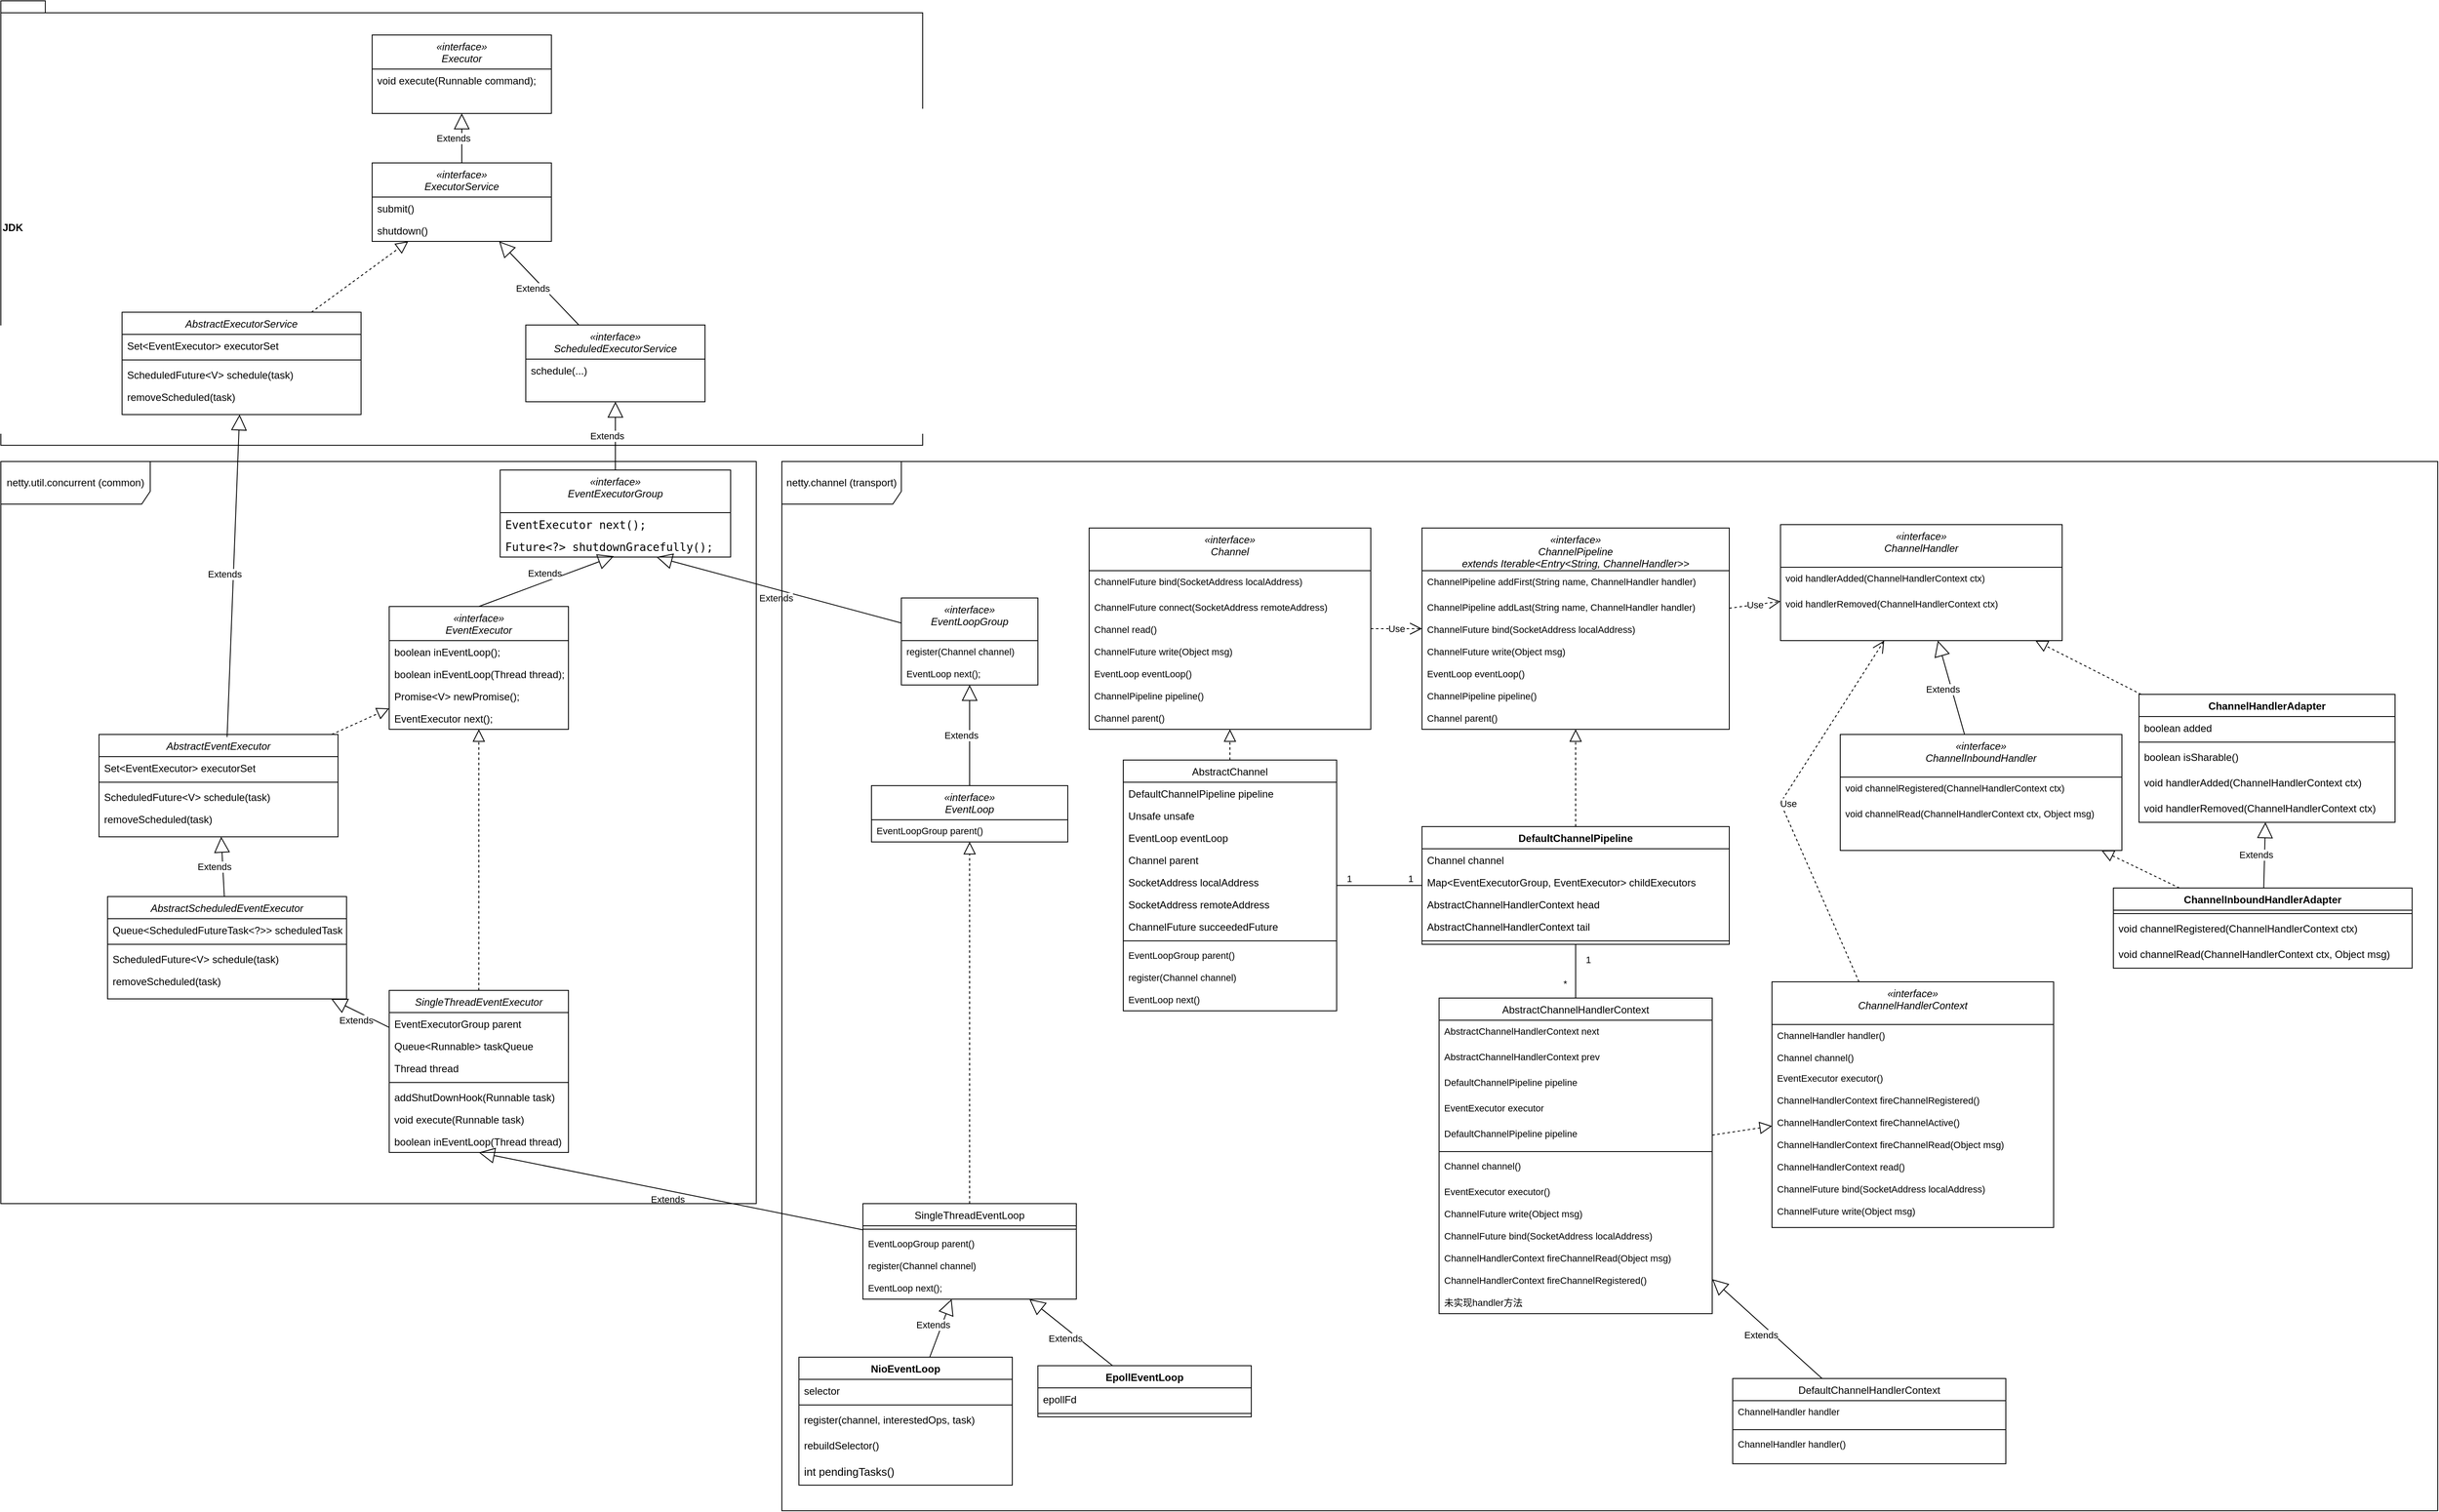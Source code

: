 <mxfile version="21.3.2" type="github">
  <diagram id="C5RBs43oDa-KdzZeNtuy" name="Page-1">
    <mxGraphModel dx="2901" dy="2293" grid="1" gridSize="10" guides="1" tooltips="1" connect="1" arrows="1" fold="1" page="1" pageScale="1" pageWidth="827" pageHeight="1169" math="0" shadow="0">
      <root>
        <mxCell id="WIyWlLk6GJQsqaUBKTNV-0" />
        <mxCell id="WIyWlLk6GJQsqaUBKTNV-1" parent="WIyWlLk6GJQsqaUBKTNV-0" />
        <mxCell id="6flao9yT7i9pOQDsOtm--65" value="JDK" style="shape=folder;fontStyle=1;spacingTop=10;tabWidth=40;tabHeight=14;tabPosition=left;html=1;whiteSpace=wrap;align=left;" parent="WIyWlLk6GJQsqaUBKTNV-1" vertex="1">
          <mxGeometry x="-695" y="-750" width="1080" height="521" as="geometry" />
        </mxCell>
        <mxCell id="zkfFHV4jXpPFQw0GAbJ--0" value="«interface»&#xa;EventLoop" style="swimlane;fontStyle=2;align=center;verticalAlign=top;childLayout=stackLayout;horizontal=1;startSize=40;horizontalStack=0;resizeParent=1;resizeLast=0;collapsible=1;marginBottom=0;rounded=0;shadow=0;strokeWidth=1;" parent="WIyWlLk6GJQsqaUBKTNV-1" vertex="1">
          <mxGeometry x="325" y="170" width="230" height="66" as="geometry">
            <mxRectangle x="230" y="140" width="160" height="26" as="alternateBounds" />
          </mxGeometry>
        </mxCell>
        <mxCell id="6flao9yT7i9pOQDsOtm--82" value="&lt;div style=&quot;font-size: 11px;&quot;&gt;&lt;div style=&quot;font-size: 11px;&quot;&gt;&lt;span style=&quot;background-color: rgb(255, 255, 255); font-size: 11px;&quot;&gt;EventLoopGroup parent()&lt;/span&gt;&lt;/div&gt;&lt;/div&gt;" style="text;strokeColor=none;fillColor=none;align=left;verticalAlign=top;spacingLeft=4;spacingRight=4;overflow=hidden;rotatable=0;points=[[0,0.5],[1,0.5]];portConstraint=eastwest;whiteSpace=wrap;html=1;fontFamily=Helvetica;fontSize=11;" parent="zkfFHV4jXpPFQw0GAbJ--0" vertex="1">
          <mxGeometry y="40" width="230" height="26" as="geometry" />
        </mxCell>
        <mxCell id="zkfFHV4jXpPFQw0GAbJ--6" value="SingleThreadEventLoop" style="swimlane;fontStyle=0;align=center;verticalAlign=top;childLayout=stackLayout;horizontal=1;startSize=26;horizontalStack=0;resizeParent=1;resizeLast=0;collapsible=1;marginBottom=0;rounded=0;shadow=0;strokeWidth=1;" parent="WIyWlLk6GJQsqaUBKTNV-1" vertex="1">
          <mxGeometry x="315" y="660" width="250" height="112" as="geometry">
            <mxRectangle x="130" y="380" width="160" height="26" as="alternateBounds" />
          </mxGeometry>
        </mxCell>
        <mxCell id="zkfFHV4jXpPFQw0GAbJ--9" value="" style="line;html=1;strokeWidth=1;align=left;verticalAlign=middle;spacingTop=-1;spacingLeft=3;spacingRight=3;rotatable=0;labelPosition=right;points=[];portConstraint=eastwest;" parent="zkfFHV4jXpPFQw0GAbJ--6" vertex="1">
          <mxGeometry y="26" width="250" height="8" as="geometry" />
        </mxCell>
        <mxCell id="6flao9yT7i9pOQDsOtm--83" value="&lt;div style=&quot;font-size: 11px;&quot;&gt;&lt;div style=&quot;font-size: 11px;&quot;&gt;&lt;span style=&quot;background-color: rgb(255, 255, 255); font-size: 11px;&quot;&gt;EventLoopGroup parent()&lt;/span&gt;&lt;/div&gt;&lt;/div&gt;" style="text;strokeColor=none;fillColor=none;align=left;verticalAlign=top;spacingLeft=4;spacingRight=4;overflow=hidden;rotatable=0;points=[[0,0.5],[1,0.5]];portConstraint=eastwest;whiteSpace=wrap;html=1;fontFamily=Helvetica;fontSize=11;" parent="zkfFHV4jXpPFQw0GAbJ--6" vertex="1">
          <mxGeometry y="34" width="250" height="26" as="geometry" />
        </mxCell>
        <mxCell id="6flao9yT7i9pOQDsOtm--80" value="&lt;font style=&quot;font-size: 11px;&quot;&gt;register(Channel channel)&lt;/font&gt;" style="text;strokeColor=none;fillColor=none;align=left;verticalAlign=top;spacingLeft=4;spacingRight=4;overflow=hidden;rotatable=0;points=[[0,0.5],[1,0.5]];portConstraint=eastwest;whiteSpace=wrap;html=1;fontFamily=Helvetica;fontSize=11;" parent="zkfFHV4jXpPFQw0GAbJ--6" vertex="1">
          <mxGeometry y="60" width="250" height="26" as="geometry" />
        </mxCell>
        <mxCell id="6flao9yT7i9pOQDsOtm--81" value="&lt;div style=&quot;font-size: 11px;&quot;&gt;&lt;span style=&quot;background-color: rgb(255, 255, 255); font-size: 11px;&quot;&gt;EventLoop next();&lt;/span&gt;&lt;/div&gt;" style="text;strokeColor=none;fillColor=none;align=left;verticalAlign=top;spacingLeft=4;spacingRight=4;overflow=hidden;rotatable=0;points=[[0,0.5],[1,0.5]];portConstraint=eastwest;whiteSpace=wrap;html=1;fontFamily=Helvetica;fontSize=11;" parent="zkfFHV4jXpPFQw0GAbJ--6" vertex="1">
          <mxGeometry y="86" width="250" height="26" as="geometry" />
        </mxCell>
        <mxCell id="6flao9yT7i9pOQDsOtm--0" value="NioEventLoop" style="swimlane;fontStyle=1;align=center;verticalAlign=top;childLayout=stackLayout;horizontal=1;startSize=26;horizontalStack=0;resizeParent=1;resizeParentMax=0;resizeLast=0;collapsible=1;marginBottom=0;whiteSpace=wrap;html=1;rotation=0;" parent="WIyWlLk6GJQsqaUBKTNV-1" vertex="1">
          <mxGeometry x="240" y="840" width="250" height="150" as="geometry">
            <mxRectangle x="210" y="600" width="120" height="30" as="alternateBounds" />
          </mxGeometry>
        </mxCell>
        <mxCell id="6flao9yT7i9pOQDsOtm--1" value="selector" style="text;strokeColor=none;fillColor=none;align=left;verticalAlign=top;spacingLeft=4;spacingRight=4;overflow=hidden;rotatable=0;points=[[0,0.5],[1,0.5]];portConstraint=eastwest;whiteSpace=wrap;html=1;rotation=0;" parent="6flao9yT7i9pOQDsOtm--0" vertex="1">
          <mxGeometry y="26" width="250" height="26" as="geometry" />
        </mxCell>
        <mxCell id="6flao9yT7i9pOQDsOtm--2" value="" style="line;strokeWidth=1;fillColor=none;align=left;verticalAlign=middle;spacingTop=-1;spacingLeft=3;spacingRight=3;rotatable=0;labelPosition=right;points=[];portConstraint=eastwest;strokeColor=inherit;rotation=0;" parent="6flao9yT7i9pOQDsOtm--0" vertex="1">
          <mxGeometry y="52" width="250" height="8" as="geometry" />
        </mxCell>
        <mxCell id="6flao9yT7i9pOQDsOtm--3" value="register(channel, interestedOps, task)&lt;br&gt;" style="text;strokeColor=none;fillColor=none;align=left;verticalAlign=top;spacingLeft=4;spacingRight=4;overflow=hidden;rotatable=0;points=[[0,0.5],[1,0.5]];portConstraint=eastwest;whiteSpace=wrap;html=1;rotation=0;" parent="6flao9yT7i9pOQDsOtm--0" vertex="1">
          <mxGeometry y="60" width="250" height="30" as="geometry" />
        </mxCell>
        <mxCell id="6flao9yT7i9pOQDsOtm--4" value="rebuildSelector()" style="text;strokeColor=none;fillColor=none;align=left;verticalAlign=top;spacingLeft=4;spacingRight=4;overflow=hidden;rotatable=0;points=[[0,0.5],[1,0.5]];portConstraint=eastwest;whiteSpace=wrap;html=1;rotation=0;" parent="6flao9yT7i9pOQDsOtm--0" vertex="1">
          <mxGeometry y="90" width="250" height="30" as="geometry" />
        </mxCell>
        <mxCell id="6flao9yT7i9pOQDsOtm--84" value="&lt;div style=&quot;font-size: 9.8pt;&quot;&gt;&lt;span style=&quot;background-color: rgb(255, 255, 255);&quot;&gt;int pendingTasks()&lt;/span&gt;&lt;/div&gt;" style="text;strokeColor=none;fillColor=none;align=left;verticalAlign=top;spacingLeft=4;spacingRight=4;overflow=hidden;rotatable=0;points=[[0,0.5],[1,0.5]];portConstraint=eastwest;whiteSpace=wrap;html=1;rotation=0;fontFamily=Helvetica;fontColor=#000000;" parent="6flao9yT7i9pOQDsOtm--0" vertex="1">
          <mxGeometry y="120" width="250" height="30" as="geometry" />
        </mxCell>
        <mxCell id="6flao9yT7i9pOQDsOtm--5" value="SingleThreadEventExecutor" style="swimlane;fontStyle=2;align=center;verticalAlign=top;childLayout=stackLayout;horizontal=1;startSize=26;horizontalStack=0;resizeParent=1;resizeLast=0;collapsible=1;marginBottom=0;rounded=0;shadow=0;strokeWidth=1;" parent="WIyWlLk6GJQsqaUBKTNV-1" vertex="1">
          <mxGeometry x="-240" y="410" width="210" height="190" as="geometry">
            <mxRectangle x="230" y="140" width="160" height="26" as="alternateBounds" />
          </mxGeometry>
        </mxCell>
        <mxCell id="6flao9yT7i9pOQDsOtm--14" value="EventExecutorGroup parent" style="text;align=left;verticalAlign=top;spacingLeft=4;spacingRight=4;overflow=hidden;rotatable=0;points=[[0,0.5],[1,0.5]];portConstraint=eastwest;" parent="6flao9yT7i9pOQDsOtm--5" vertex="1">
          <mxGeometry y="26" width="210" height="26" as="geometry" />
        </mxCell>
        <mxCell id="6flao9yT7i9pOQDsOtm--6" value="Queue&lt;Runnable&gt; taskQueue" style="text;align=left;verticalAlign=top;spacingLeft=4;spacingRight=4;overflow=hidden;rotatable=0;points=[[0,0.5],[1,0.5]];portConstraint=eastwest;" parent="6flao9yT7i9pOQDsOtm--5" vertex="1">
          <mxGeometry y="52" width="210" height="26" as="geometry" />
        </mxCell>
        <mxCell id="6flao9yT7i9pOQDsOtm--15" value="Thread thread" style="text;align=left;verticalAlign=top;spacingLeft=4;spacingRight=4;overflow=hidden;rotatable=0;points=[[0,0.5],[1,0.5]];portConstraint=eastwest;" parent="6flao9yT7i9pOQDsOtm--5" vertex="1">
          <mxGeometry y="78" width="210" height="26" as="geometry" />
        </mxCell>
        <mxCell id="6flao9yT7i9pOQDsOtm--7" value="" style="line;html=1;strokeWidth=1;align=left;verticalAlign=middle;spacingTop=-1;spacingLeft=3;spacingRight=3;rotatable=0;labelPosition=right;points=[];portConstraint=eastwest;" parent="6flao9yT7i9pOQDsOtm--5" vertex="1">
          <mxGeometry y="104" width="210" height="8" as="geometry" />
        </mxCell>
        <mxCell id="6flao9yT7i9pOQDsOtm--8" value="addShutDownHook(Runnable task)" style="text;align=left;verticalAlign=top;spacingLeft=4;spacingRight=4;overflow=hidden;rotatable=0;points=[[0,0.5],[1,0.5]];portConstraint=eastwest;" parent="6flao9yT7i9pOQDsOtm--5" vertex="1">
          <mxGeometry y="112" width="210" height="26" as="geometry" />
        </mxCell>
        <mxCell id="6flao9yT7i9pOQDsOtm--78" value="void execute(Runnable task)" style="text;align=left;verticalAlign=top;spacingLeft=4;spacingRight=4;overflow=hidden;rotatable=0;points=[[0,0.5],[1,0.5]];portConstraint=eastwest;" parent="6flao9yT7i9pOQDsOtm--5" vertex="1">
          <mxGeometry y="138" width="210" height="26" as="geometry" />
        </mxCell>
        <mxCell id="6flao9yT7i9pOQDsOtm--79" value="boolean inEventLoop(Thread thread)" style="text;align=left;verticalAlign=top;spacingLeft=4;spacingRight=4;overflow=hidden;rotatable=0;points=[[0,0.5],[1,0.5]];portConstraint=eastwest;" parent="6flao9yT7i9pOQDsOtm--5" vertex="1">
          <mxGeometry y="164" width="210" height="26" as="geometry" />
        </mxCell>
        <mxCell id="6flao9yT7i9pOQDsOtm--12" value="Extends" style="endArrow=block;endSize=16;endFill=0;html=1;rounded=0;entryX=0.5;entryY=1;entryDx=0;entryDy=0;" parent="WIyWlLk6GJQsqaUBKTNV-1" source="zkfFHV4jXpPFQw0GAbJ--6" target="6flao9yT7i9pOQDsOtm--5" edge="1">
          <mxGeometry x="0.011" y="10" width="160" relative="1" as="geometry">
            <mxPoint x="320" y="750" as="sourcePoint" />
            <mxPoint x="480" y="750" as="targetPoint" />
            <Array as="points" />
            <mxPoint as="offset" />
          </mxGeometry>
        </mxCell>
        <mxCell id="6flao9yT7i9pOQDsOtm--13" value="" style="endArrow=block;dashed=1;endFill=0;endSize=12;html=1;rounded=0;entryX=0.5;entryY=1;entryDx=0;entryDy=0;exitX=0.5;exitY=0;exitDx=0;exitDy=0;" parent="WIyWlLk6GJQsqaUBKTNV-1" source="zkfFHV4jXpPFQw0GAbJ--6" target="zkfFHV4jXpPFQw0GAbJ--0" edge="1">
          <mxGeometry width="160" relative="1" as="geometry">
            <mxPoint x="330" y="570" as="sourcePoint" />
            <mxPoint x="490" y="570" as="targetPoint" />
          </mxGeometry>
        </mxCell>
        <mxCell id="6flao9yT7i9pOQDsOtm--16" value="«interface»&#xa;EventLoopGroup" style="swimlane;fontStyle=2;align=center;verticalAlign=top;childLayout=stackLayout;horizontal=1;startSize=50;horizontalStack=0;resizeParent=1;resizeLast=0;collapsible=1;marginBottom=0;rounded=0;shadow=0;strokeWidth=1;" parent="WIyWlLk6GJQsqaUBKTNV-1" vertex="1">
          <mxGeometry x="360" y="-50" width="160" height="102" as="geometry">
            <mxRectangle x="230" y="140" width="160" height="26" as="alternateBounds" />
          </mxGeometry>
        </mxCell>
        <mxCell id="6flao9yT7i9pOQDsOtm--71" value="&lt;font style=&quot;font-size: 11px;&quot;&gt;register(Channel channel)&lt;/font&gt;" style="text;strokeColor=none;fillColor=none;align=left;verticalAlign=top;spacingLeft=4;spacingRight=4;overflow=hidden;rotatable=0;points=[[0,0.5],[1,0.5]];portConstraint=eastwest;whiteSpace=wrap;html=1;fontFamily=Helvetica;fontSize=11;" parent="6flao9yT7i9pOQDsOtm--16" vertex="1">
          <mxGeometry y="50" width="160" height="26" as="geometry" />
        </mxCell>
        <mxCell id="6flao9yT7i9pOQDsOtm--17" value="&lt;div style=&quot;font-size: 11px;&quot;&gt;&lt;span style=&quot;background-color: rgb(255, 255, 255); font-size: 11px;&quot;&gt;EventLoop next();&lt;/span&gt;&lt;/div&gt;" style="text;strokeColor=none;fillColor=none;align=left;verticalAlign=top;spacingLeft=4;spacingRight=4;overflow=hidden;rotatable=0;points=[[0,0.5],[1,0.5]];portConstraint=eastwest;whiteSpace=wrap;html=1;fontFamily=Helvetica;fontSize=11;" parent="6flao9yT7i9pOQDsOtm--16" vertex="1">
          <mxGeometry y="76" width="160" height="26" as="geometry" />
        </mxCell>
        <mxCell id="6flao9yT7i9pOQDsOtm--18" value="Extends" style="endArrow=block;endSize=16;endFill=0;html=1;rounded=0;entryX=0.5;entryY=1;entryDx=0;entryDy=0;" parent="WIyWlLk6GJQsqaUBKTNV-1" source="zkfFHV4jXpPFQw0GAbJ--0" target="6flao9yT7i9pOQDsOtm--16" edge="1">
          <mxGeometry x="0.011" y="10" width="160" relative="1" as="geometry">
            <mxPoint x="220" y="413" as="sourcePoint" />
            <mxPoint x="55" y="358" as="targetPoint" />
            <Array as="points" />
            <mxPoint as="offset" />
          </mxGeometry>
        </mxCell>
        <mxCell id="6flao9yT7i9pOQDsOtm--19" value="«interface»&#xa;EventExecutorGroup" style="swimlane;fontStyle=2;align=center;verticalAlign=top;childLayout=stackLayout;horizontal=1;startSize=50;horizontalStack=0;resizeParent=1;resizeLast=0;collapsible=1;marginBottom=0;rounded=0;shadow=0;strokeWidth=1;" parent="WIyWlLk6GJQsqaUBKTNV-1" vertex="1">
          <mxGeometry x="-110" y="-200" width="270" height="102" as="geometry">
            <mxRectangle x="230" y="140" width="160" height="26" as="alternateBounds" />
          </mxGeometry>
        </mxCell>
        <mxCell id="6flao9yT7i9pOQDsOtm--20" value="&lt;div style=&quot;font-family: &amp;quot;JetBrains Mono&amp;quot;, monospace; font-size: 9.8pt;&quot;&gt;&lt;span style=&quot;background-color: rgb(255, 255, 255);&quot;&gt;EventExecutor next();&lt;/span&gt;&lt;/div&gt;" style="text;strokeColor=none;fillColor=none;align=left;verticalAlign=top;spacingLeft=4;spacingRight=4;overflow=hidden;rotatable=0;points=[[0,0.5],[1,0.5]];portConstraint=eastwest;whiteSpace=wrap;html=1;" parent="6flao9yT7i9pOQDsOtm--19" vertex="1">
          <mxGeometry y="50" width="270" height="26" as="geometry" />
        </mxCell>
        <mxCell id="6flao9yT7i9pOQDsOtm--21" value="&lt;div style=&quot;font-family: &amp;quot;JetBrains Mono&amp;quot;, monospace; font-size: 9.8pt;&quot;&gt;&lt;div style=&quot;font-size: 9.8pt;&quot;&gt;&lt;span style=&quot;background-color: rgb(255, 255, 255);&quot;&gt;Future&amp;lt;?&amp;gt; shutdownGracefully();&lt;/span&gt;&lt;/div&gt;&lt;/div&gt;" style="text;strokeColor=none;fillColor=none;align=left;verticalAlign=top;spacingLeft=4;spacingRight=4;overflow=hidden;rotatable=0;points=[[0,0.5],[1,0.5]];portConstraint=eastwest;whiteSpace=wrap;html=1;" parent="6flao9yT7i9pOQDsOtm--19" vertex="1">
          <mxGeometry y="76" width="270" height="26" as="geometry" />
        </mxCell>
        <mxCell id="6flao9yT7i9pOQDsOtm--22" value="Extends" style="endArrow=block;endSize=16;endFill=0;html=1;rounded=0;" parent="WIyWlLk6GJQsqaUBKTNV-1" source="6flao9yT7i9pOQDsOtm--16" target="6flao9yT7i9pOQDsOtm--21" edge="1">
          <mxGeometry x="0.011" y="10" width="160" relative="1" as="geometry">
            <mxPoint x="277" y="220" as="sourcePoint" />
            <mxPoint x="230" y="130" as="targetPoint" />
            <Array as="points" />
            <mxPoint as="offset" />
          </mxGeometry>
        </mxCell>
        <mxCell id="6flao9yT7i9pOQDsOtm--23" value="«interface»&#xa;ScheduledExecutorService" style="swimlane;fontStyle=2;align=center;verticalAlign=top;childLayout=stackLayout;horizontal=1;startSize=40;horizontalStack=0;resizeParent=1;resizeLast=0;collapsible=1;marginBottom=0;rounded=0;shadow=0;strokeWidth=1;" parent="WIyWlLk6GJQsqaUBKTNV-1" vertex="1">
          <mxGeometry x="-80" y="-370" width="210" height="90" as="geometry">
            <mxRectangle x="230" y="140" width="160" height="26" as="alternateBounds" />
          </mxGeometry>
        </mxCell>
        <mxCell id="6flao9yT7i9pOQDsOtm--28" value="schedule(...)" style="text;align=left;verticalAlign=top;spacingLeft=4;spacingRight=4;overflow=hidden;rotatable=0;points=[[0,0.5],[1,0.5]];portConstraint=eastwest;" parent="6flao9yT7i9pOQDsOtm--23" vertex="1">
          <mxGeometry y="40" width="210" height="26" as="geometry" />
        </mxCell>
        <mxCell id="6flao9yT7i9pOQDsOtm--29" value="Extends" style="endArrow=block;endSize=16;endFill=0;html=1;rounded=0;exitX=0.5;exitY=0;exitDx=0;exitDy=0;" parent="WIyWlLk6GJQsqaUBKTNV-1" source="6flao9yT7i9pOQDsOtm--19" target="6flao9yT7i9pOQDsOtm--23" edge="1">
          <mxGeometry x="0.011" y="10" width="160" relative="1" as="geometry">
            <mxPoint x="199" y="60" as="sourcePoint" />
            <mxPoint x="107" y="-42" as="targetPoint" />
            <Array as="points" />
            <mxPoint as="offset" />
          </mxGeometry>
        </mxCell>
        <mxCell id="6flao9yT7i9pOQDsOtm--30" value="«interface»&#xa;EventExecutor" style="swimlane;fontStyle=2;align=center;verticalAlign=top;childLayout=stackLayout;horizontal=1;startSize=40;horizontalStack=0;resizeParent=1;resizeLast=0;collapsible=1;marginBottom=0;rounded=0;shadow=0;strokeWidth=1;" parent="WIyWlLk6GJQsqaUBKTNV-1" vertex="1">
          <mxGeometry x="-240" y="-40" width="210" height="144" as="geometry">
            <mxRectangle x="230" y="140" width="160" height="26" as="alternateBounds" />
          </mxGeometry>
        </mxCell>
        <mxCell id="6flao9yT7i9pOQDsOtm--31" value="boolean inEventLoop();" style="text;align=left;verticalAlign=top;spacingLeft=4;spacingRight=4;overflow=hidden;rotatable=0;points=[[0,0.5],[1,0.5]];portConstraint=eastwest;" parent="6flao9yT7i9pOQDsOtm--30" vertex="1">
          <mxGeometry y="40" width="210" height="26" as="geometry" />
        </mxCell>
        <mxCell id="6flao9yT7i9pOQDsOtm--33" value="boolean inEventLoop(Thread thread);" style="text;align=left;verticalAlign=top;spacingLeft=4;spacingRight=4;overflow=hidden;rotatable=0;points=[[0,0.5],[1,0.5]];portConstraint=eastwest;" parent="6flao9yT7i9pOQDsOtm--30" vertex="1">
          <mxGeometry y="66" width="210" height="26" as="geometry" />
        </mxCell>
        <mxCell id="6flao9yT7i9pOQDsOtm--34" value="Promise&lt;V&gt; newPromise();" style="text;align=left;verticalAlign=top;spacingLeft=4;spacingRight=4;overflow=hidden;rotatable=0;points=[[0,0.5],[1,0.5]];portConstraint=eastwest;" parent="6flao9yT7i9pOQDsOtm--30" vertex="1">
          <mxGeometry y="92" width="210" height="26" as="geometry" />
        </mxCell>
        <mxCell id="6flao9yT7i9pOQDsOtm--70" value="EventExecutor next();" style="text;align=left;verticalAlign=top;spacingLeft=4;spacingRight=4;overflow=hidden;rotatable=0;points=[[0,0.5],[1,0.5]];portConstraint=eastwest;" parent="6flao9yT7i9pOQDsOtm--30" vertex="1">
          <mxGeometry y="118" width="210" height="26" as="geometry" />
        </mxCell>
        <mxCell id="6flao9yT7i9pOQDsOtm--32" value="Extends" style="endArrow=block;endSize=16;endFill=0;html=1;rounded=0;entryX=0.493;entryY=0.962;entryDx=0;entryDy=0;entryPerimeter=0;exitX=0.5;exitY=0;exitDx=0;exitDy=0;" parent="WIyWlLk6GJQsqaUBKTNV-1" source="6flao9yT7i9pOQDsOtm--30" target="6flao9yT7i9pOQDsOtm--21" edge="1">
          <mxGeometry x="0.011" y="10" width="160" relative="1" as="geometry">
            <mxPoint x="199" y="60" as="sourcePoint" />
            <mxPoint x="107" y="-42" as="targetPoint" />
            <Array as="points" />
            <mxPoint as="offset" />
          </mxGeometry>
        </mxCell>
        <mxCell id="6flao9yT7i9pOQDsOtm--35" value="" style="endArrow=block;dashed=1;endFill=0;endSize=12;html=1;rounded=0;exitX=0.5;exitY=0;exitDx=0;exitDy=0;" parent="WIyWlLk6GJQsqaUBKTNV-1" source="6flao9yT7i9pOQDsOtm--5" target="6flao9yT7i9pOQDsOtm--30" edge="1">
          <mxGeometry width="160" relative="1" as="geometry">
            <mxPoint x="300" y="370" as="sourcePoint" />
            <mxPoint x="290" y="270" as="targetPoint" />
          </mxGeometry>
        </mxCell>
        <mxCell id="6flao9yT7i9pOQDsOtm--36" value="AbstractScheduledEventExecutor" style="swimlane;fontStyle=2;align=center;verticalAlign=top;childLayout=stackLayout;horizontal=1;startSize=26;horizontalStack=0;resizeParent=1;resizeLast=0;collapsible=1;marginBottom=0;rounded=0;shadow=0;strokeWidth=1;" parent="WIyWlLk6GJQsqaUBKTNV-1" vertex="1">
          <mxGeometry x="-570" y="300" width="280" height="120" as="geometry">
            <mxRectangle x="230" y="140" width="160" height="26" as="alternateBounds" />
          </mxGeometry>
        </mxCell>
        <mxCell id="6flao9yT7i9pOQDsOtm--37" value="Queue&lt;ScheduledFutureTask&lt;?&gt;&gt; scheduledTaskQueue;" style="text;align=left;verticalAlign=top;spacingLeft=4;spacingRight=4;overflow=hidden;rotatable=0;points=[[0,0.5],[1,0.5]];portConstraint=eastwest;" parent="6flao9yT7i9pOQDsOtm--36" vertex="1">
          <mxGeometry y="26" width="280" height="26" as="geometry" />
        </mxCell>
        <mxCell id="6flao9yT7i9pOQDsOtm--40" value="" style="line;html=1;strokeWidth=1;align=left;verticalAlign=middle;spacingTop=-1;spacingLeft=3;spacingRight=3;rotatable=0;labelPosition=right;points=[];portConstraint=eastwest;" parent="6flao9yT7i9pOQDsOtm--36" vertex="1">
          <mxGeometry y="52" width="280" height="8" as="geometry" />
        </mxCell>
        <mxCell id="6flao9yT7i9pOQDsOtm--41" value="ScheduledFuture&lt;V&gt; schedule(task)" style="text;align=left;verticalAlign=top;spacingLeft=4;spacingRight=4;overflow=hidden;rotatable=0;points=[[0,0.5],[1,0.5]];portConstraint=eastwest;" parent="6flao9yT7i9pOQDsOtm--36" vertex="1">
          <mxGeometry y="60" width="280" height="26" as="geometry" />
        </mxCell>
        <mxCell id="6flao9yT7i9pOQDsOtm--43" value="removeScheduled(task)" style="text;align=left;verticalAlign=top;spacingLeft=4;spacingRight=4;overflow=hidden;rotatable=0;points=[[0,0.5],[1,0.5]];portConstraint=eastwest;" parent="6flao9yT7i9pOQDsOtm--36" vertex="1">
          <mxGeometry y="86" width="280" height="26" as="geometry" />
        </mxCell>
        <mxCell id="6flao9yT7i9pOQDsOtm--44" value="Extends" style="endArrow=block;endSize=16;endFill=0;html=1;rounded=0;" parent="WIyWlLk6GJQsqaUBKTNV-1" source="6flao9yT7i9pOQDsOtm--5" target="6flao9yT7i9pOQDsOtm--36" edge="1">
          <mxGeometry x="0.011" y="10" width="160" relative="1" as="geometry">
            <mxPoint x="30" y="412" as="sourcePoint" />
            <mxPoint x="-450" y="280" as="targetPoint" />
            <Array as="points" />
            <mxPoint as="offset" />
          </mxGeometry>
        </mxCell>
        <mxCell id="6flao9yT7i9pOQDsOtm--45" value="AbstractEventExecutor" style="swimlane;fontStyle=2;align=center;verticalAlign=top;childLayout=stackLayout;horizontal=1;startSize=26;horizontalStack=0;resizeParent=1;resizeLast=0;collapsible=1;marginBottom=0;rounded=0;shadow=0;strokeWidth=1;" parent="WIyWlLk6GJQsqaUBKTNV-1" vertex="1">
          <mxGeometry x="-580" y="110" width="280" height="120" as="geometry">
            <mxRectangle x="230" y="140" width="160" height="26" as="alternateBounds" />
          </mxGeometry>
        </mxCell>
        <mxCell id="6flao9yT7i9pOQDsOtm--46" value="Set&lt;EventExecutor&gt; executorSet" style="text;align=left;verticalAlign=top;spacingLeft=4;spacingRight=4;overflow=hidden;rotatable=0;points=[[0,0.5],[1,0.5]];portConstraint=eastwest;" parent="6flao9yT7i9pOQDsOtm--45" vertex="1">
          <mxGeometry y="26" width="280" height="26" as="geometry" />
        </mxCell>
        <mxCell id="6flao9yT7i9pOQDsOtm--47" value="" style="line;html=1;strokeWidth=1;align=left;verticalAlign=middle;spacingTop=-1;spacingLeft=3;spacingRight=3;rotatable=0;labelPosition=right;points=[];portConstraint=eastwest;" parent="6flao9yT7i9pOQDsOtm--45" vertex="1">
          <mxGeometry y="52" width="280" height="8" as="geometry" />
        </mxCell>
        <mxCell id="6flao9yT7i9pOQDsOtm--48" value="ScheduledFuture&lt;V&gt; schedule(task)" style="text;align=left;verticalAlign=top;spacingLeft=4;spacingRight=4;overflow=hidden;rotatable=0;points=[[0,0.5],[1,0.5]];portConstraint=eastwest;" parent="6flao9yT7i9pOQDsOtm--45" vertex="1">
          <mxGeometry y="60" width="280" height="26" as="geometry" />
        </mxCell>
        <mxCell id="6flao9yT7i9pOQDsOtm--49" value="removeScheduled(task)" style="text;align=left;verticalAlign=top;spacingLeft=4;spacingRight=4;overflow=hidden;rotatable=0;points=[[0,0.5],[1,0.5]];portConstraint=eastwest;" parent="6flao9yT7i9pOQDsOtm--45" vertex="1">
          <mxGeometry y="86" width="280" height="26" as="geometry" />
        </mxCell>
        <mxCell id="6flao9yT7i9pOQDsOtm--50" value="Extends" style="endArrow=block;endSize=16;endFill=0;html=1;rounded=0;" parent="WIyWlLk6GJQsqaUBKTNV-1" source="6flao9yT7i9pOQDsOtm--36" target="6flao9yT7i9pOQDsOtm--45" edge="1">
          <mxGeometry x="0.011" y="10" width="160" relative="1" as="geometry">
            <mxPoint x="-245" y="290" as="sourcePoint" />
            <mxPoint x="-350" y="200" as="targetPoint" />
            <Array as="points" />
            <mxPoint as="offset" />
          </mxGeometry>
        </mxCell>
        <mxCell id="6flao9yT7i9pOQDsOtm--51" value="AbstractExecutorService" style="swimlane;fontStyle=2;align=center;verticalAlign=top;childLayout=stackLayout;horizontal=1;startSize=26;horizontalStack=0;resizeParent=1;resizeLast=0;collapsible=1;marginBottom=0;rounded=0;shadow=0;strokeWidth=1;" parent="WIyWlLk6GJQsqaUBKTNV-1" vertex="1">
          <mxGeometry x="-553" y="-385" width="280" height="120" as="geometry">
            <mxRectangle x="230" y="140" width="160" height="26" as="alternateBounds" />
          </mxGeometry>
        </mxCell>
        <mxCell id="6flao9yT7i9pOQDsOtm--52" value="Set&lt;EventExecutor&gt; executorSet" style="text;align=left;verticalAlign=top;spacingLeft=4;spacingRight=4;overflow=hidden;rotatable=0;points=[[0,0.5],[1,0.5]];portConstraint=eastwest;" parent="6flao9yT7i9pOQDsOtm--51" vertex="1">
          <mxGeometry y="26" width="280" height="26" as="geometry" />
        </mxCell>
        <mxCell id="6flao9yT7i9pOQDsOtm--53" value="" style="line;html=1;strokeWidth=1;align=left;verticalAlign=middle;spacingTop=-1;spacingLeft=3;spacingRight=3;rotatable=0;labelPosition=right;points=[];portConstraint=eastwest;" parent="6flao9yT7i9pOQDsOtm--51" vertex="1">
          <mxGeometry y="52" width="280" height="8" as="geometry" />
        </mxCell>
        <mxCell id="6flao9yT7i9pOQDsOtm--54" value="ScheduledFuture&lt;V&gt; schedule(task)" style="text;align=left;verticalAlign=top;spacingLeft=4;spacingRight=4;overflow=hidden;rotatable=0;points=[[0,0.5],[1,0.5]];portConstraint=eastwest;" parent="6flao9yT7i9pOQDsOtm--51" vertex="1">
          <mxGeometry y="60" width="280" height="26" as="geometry" />
        </mxCell>
        <mxCell id="6flao9yT7i9pOQDsOtm--55" value="removeScheduled(task)" style="text;align=left;verticalAlign=top;spacingLeft=4;spacingRight=4;overflow=hidden;rotatable=0;points=[[0,0.5],[1,0.5]];portConstraint=eastwest;" parent="6flao9yT7i9pOQDsOtm--51" vertex="1">
          <mxGeometry y="86" width="280" height="26" as="geometry" />
        </mxCell>
        <mxCell id="6flao9yT7i9pOQDsOtm--56" value="«interface»&#xa;ExecutorService" style="swimlane;fontStyle=2;align=center;verticalAlign=top;childLayout=stackLayout;horizontal=1;startSize=40;horizontalStack=0;resizeParent=1;resizeLast=0;collapsible=1;marginBottom=0;rounded=0;shadow=0;strokeWidth=1;" parent="WIyWlLk6GJQsqaUBKTNV-1" vertex="1">
          <mxGeometry x="-260" y="-560" width="210" height="92" as="geometry">
            <mxRectangle x="230" y="140" width="160" height="26" as="alternateBounds" />
          </mxGeometry>
        </mxCell>
        <mxCell id="6flao9yT7i9pOQDsOtm--57" value="submit()" style="text;align=left;verticalAlign=top;spacingLeft=4;spacingRight=4;overflow=hidden;rotatable=0;points=[[0,0.5],[1,0.5]];portConstraint=eastwest;" parent="6flao9yT7i9pOQDsOtm--56" vertex="1">
          <mxGeometry y="40" width="210" height="26" as="geometry" />
        </mxCell>
        <mxCell id="6flao9yT7i9pOQDsOtm--58" value="shutdown()" style="text;align=left;verticalAlign=top;spacingLeft=4;spacingRight=4;overflow=hidden;rotatable=0;points=[[0,0.5],[1,0.5]];portConstraint=eastwest;" parent="6flao9yT7i9pOQDsOtm--56" vertex="1">
          <mxGeometry y="66" width="210" height="26" as="geometry" />
        </mxCell>
        <mxCell id="6flao9yT7i9pOQDsOtm--59" value="«interface»&#xa;Executor" style="swimlane;fontStyle=2;align=center;verticalAlign=top;childLayout=stackLayout;horizontal=1;startSize=40;horizontalStack=0;resizeParent=1;resizeLast=0;collapsible=1;marginBottom=0;rounded=0;shadow=0;strokeWidth=1;" parent="WIyWlLk6GJQsqaUBKTNV-1" vertex="1">
          <mxGeometry x="-260" y="-710" width="210" height="92" as="geometry">
            <mxRectangle x="230" y="140" width="160" height="26" as="alternateBounds" />
          </mxGeometry>
        </mxCell>
        <mxCell id="6flao9yT7i9pOQDsOtm--60" value="void execute(Runnable command);" style="text;align=left;verticalAlign=top;spacingLeft=4;spacingRight=4;overflow=hidden;rotatable=0;points=[[0,0.5],[1,0.5]];portConstraint=eastwest;" parent="6flao9yT7i9pOQDsOtm--59" vertex="1">
          <mxGeometry y="40" width="210" height="26" as="geometry" />
        </mxCell>
        <mxCell id="6flao9yT7i9pOQDsOtm--62" value="Extends" style="endArrow=block;endSize=16;endFill=0;html=1;rounded=0;" parent="WIyWlLk6GJQsqaUBKTNV-1" source="6flao9yT7i9pOQDsOtm--56" target="6flao9yT7i9pOQDsOtm--59" edge="1">
          <mxGeometry x="0.011" y="10" width="160" relative="1" as="geometry">
            <mxPoint x="60" y="-584" as="sourcePoint" />
            <mxPoint x="60" y="-634" as="targetPoint" />
            <Array as="points" />
            <mxPoint as="offset" />
          </mxGeometry>
        </mxCell>
        <mxCell id="6flao9yT7i9pOQDsOtm--63" value="" style="endArrow=block;dashed=1;endFill=0;endSize=12;html=1;rounded=0;" parent="WIyWlLk6GJQsqaUBKTNV-1" source="6flao9yT7i9pOQDsOtm--51" target="6flao9yT7i9pOQDsOtm--56" edge="1">
          <mxGeometry width="160" relative="1" as="geometry">
            <mxPoint x="-175" y="470" as="sourcePoint" />
            <mxPoint x="-127" y="88" as="targetPoint" />
          </mxGeometry>
        </mxCell>
        <mxCell id="6flao9yT7i9pOQDsOtm--64" value="Extends" style="endArrow=block;endSize=16;endFill=0;html=1;rounded=0;" parent="WIyWlLk6GJQsqaUBKTNV-1" source="6flao9yT7i9pOQDsOtm--23" target="6flao9yT7i9pOQDsOtm--56" edge="1">
          <mxGeometry x="0.011" y="10" width="160" relative="1" as="geometry">
            <mxPoint x="-145" y="-550" as="sourcePoint" />
            <mxPoint x="130" y="-550" as="targetPoint" />
            <Array as="points" />
            <mxPoint as="offset" />
          </mxGeometry>
        </mxCell>
        <mxCell id="6flao9yT7i9pOQDsOtm--67" value="Extends" style="endArrow=block;endSize=16;endFill=0;html=1;rounded=0;exitX=0.536;exitY=0.025;exitDx=0;exitDy=0;exitPerimeter=0;" parent="WIyWlLk6GJQsqaUBKTNV-1" source="6flao9yT7i9pOQDsOtm--45" target="6flao9yT7i9pOQDsOtm--51" edge="1">
          <mxGeometry x="0.011" y="10" width="160" relative="1" as="geometry">
            <mxPoint x="-8" y="-360" as="sourcePoint" />
            <mxPoint x="-101" y="-458" as="targetPoint" />
            <Array as="points" />
            <mxPoint as="offset" />
          </mxGeometry>
        </mxCell>
        <mxCell id="6flao9yT7i9pOQDsOtm--68" value="" style="endArrow=block;dashed=1;endFill=0;endSize=12;html=1;rounded=0;" parent="WIyWlLk6GJQsqaUBKTNV-1" source="6flao9yT7i9pOQDsOtm--45" target="6flao9yT7i9pOQDsOtm--30" edge="1">
          <mxGeometry width="160" relative="1" as="geometry">
            <mxPoint x="-175" y="470" as="sourcePoint" />
            <mxPoint x="-127" y="88" as="targetPoint" />
          </mxGeometry>
        </mxCell>
        <mxCell id="6flao9yT7i9pOQDsOtm--69" value="Extends" style="endArrow=block;endSize=16;endFill=0;html=1;rounded=0;" parent="WIyWlLk6GJQsqaUBKTNV-1" source="6flao9yT7i9pOQDsOtm--0" target="zkfFHV4jXpPFQw0GAbJ--6" edge="1">
          <mxGeometry x="0.011" y="10" width="160" relative="1" as="geometry">
            <mxPoint x="35" y="692" as="sourcePoint" />
            <mxPoint x="220" y="720" as="targetPoint" />
            <Array as="points" />
            <mxPoint as="offset" />
          </mxGeometry>
        </mxCell>
        <mxCell id="6flao9yT7i9pOQDsOtm--72" value="EpollEventLoop" style="swimlane;fontStyle=1;align=center;verticalAlign=top;childLayout=stackLayout;horizontal=1;startSize=26;horizontalStack=0;resizeParent=1;resizeParentMax=0;resizeLast=0;collapsible=1;marginBottom=0;whiteSpace=wrap;html=1;rotation=0;" parent="WIyWlLk6GJQsqaUBKTNV-1" vertex="1">
          <mxGeometry x="520" y="850" width="250" height="60" as="geometry">
            <mxRectangle x="210" y="600" width="120" height="30" as="alternateBounds" />
          </mxGeometry>
        </mxCell>
        <mxCell id="6flao9yT7i9pOQDsOtm--73" value="epollFd" style="text;strokeColor=none;fillColor=none;align=left;verticalAlign=top;spacingLeft=4;spacingRight=4;overflow=hidden;rotatable=0;points=[[0,0.5],[1,0.5]];portConstraint=eastwest;whiteSpace=wrap;html=1;rotation=0;" parent="6flao9yT7i9pOQDsOtm--72" vertex="1">
          <mxGeometry y="26" width="250" height="26" as="geometry" />
        </mxCell>
        <mxCell id="6flao9yT7i9pOQDsOtm--74" value="" style="line;strokeWidth=1;fillColor=none;align=left;verticalAlign=middle;spacingTop=-1;spacingLeft=3;spacingRight=3;rotatable=0;labelPosition=right;points=[];portConstraint=eastwest;strokeColor=inherit;rotation=0;" parent="6flao9yT7i9pOQDsOtm--72" vertex="1">
          <mxGeometry y="52" width="250" height="8" as="geometry" />
        </mxCell>
        <mxCell id="6flao9yT7i9pOQDsOtm--77" value="Extends" style="endArrow=block;endSize=16;endFill=0;html=1;rounded=0;" parent="WIyWlLk6GJQsqaUBKTNV-1" source="6flao9yT7i9pOQDsOtm--72" target="zkfFHV4jXpPFQw0GAbJ--6" edge="1">
          <mxGeometry x="0.011" y="10" width="160" relative="1" as="geometry">
            <mxPoint x="9" y="830" as="sourcePoint" />
            <mxPoint x="69" y="750" as="targetPoint" />
            <Array as="points" />
            <mxPoint as="offset" />
          </mxGeometry>
        </mxCell>
        <mxCell id="6flao9yT7i9pOQDsOtm--85" value="netty.util.concurrent (common)" style="shape=umlFrame;whiteSpace=wrap;html=1;pointerEvents=0;width=175;height=50;" parent="WIyWlLk6GJQsqaUBKTNV-1" vertex="1">
          <mxGeometry x="-695" y="-210" width="885" height="870" as="geometry" />
        </mxCell>
        <mxCell id="6flao9yT7i9pOQDsOtm--86" value="netty.channel (transport)" style="shape=umlFrame;whiteSpace=wrap;html=1;pointerEvents=0;width=140;height=50;" parent="WIyWlLk6GJQsqaUBKTNV-1" vertex="1">
          <mxGeometry x="220" y="-210" width="1940" height="1230" as="geometry" />
        </mxCell>
        <mxCell id="6flao9yT7i9pOQDsOtm--87" value="«interface»&#xa;Channel" style="swimlane;fontStyle=2;align=center;verticalAlign=top;childLayout=stackLayout;horizontal=1;startSize=50;horizontalStack=0;resizeParent=1;resizeLast=0;collapsible=1;marginBottom=0;rounded=0;shadow=0;strokeWidth=1;" parent="WIyWlLk6GJQsqaUBKTNV-1" vertex="1">
          <mxGeometry x="580" y="-132" width="330" height="236" as="geometry">
            <mxRectangle x="230" y="140" width="160" height="26" as="alternateBounds" />
          </mxGeometry>
        </mxCell>
        <mxCell id="6flao9yT7i9pOQDsOtm--88" value="&lt;font style=&quot;font-size: 11px;&quot;&gt;ChannelFuture bind(SocketAddress localAddress)&lt;/font&gt;" style="text;strokeColor=none;fillColor=none;align=left;verticalAlign=top;spacingLeft=4;spacingRight=4;overflow=hidden;rotatable=0;points=[[0,0.5],[1,0.5]];portConstraint=eastwest;whiteSpace=wrap;html=1;fontFamily=Helvetica;fontSize=11;" parent="6flao9yT7i9pOQDsOtm--87" vertex="1">
          <mxGeometry y="50" width="330" height="30" as="geometry" />
        </mxCell>
        <mxCell id="6flao9yT7i9pOQDsOtm--89" value="&lt;div style=&quot;&quot;&gt;ChannelFuture connect(SocketAddress remoteAddress)&lt;br&gt;&lt;/div&gt;" style="text;strokeColor=none;fillColor=none;align=left;verticalAlign=top;spacingLeft=4;spacingRight=4;overflow=hidden;rotatable=0;points=[[0,0.5],[1,0.5]];portConstraint=eastwest;whiteSpace=wrap;html=1;fontFamily=Helvetica;fontSize=11;" parent="6flao9yT7i9pOQDsOtm--87" vertex="1">
          <mxGeometry y="80" width="330" height="26" as="geometry" />
        </mxCell>
        <mxCell id="6flao9yT7i9pOQDsOtm--90" value="&lt;div style=&quot;&quot;&gt;Channel read()&lt;br&gt;&lt;/div&gt;" style="text;strokeColor=none;fillColor=none;align=left;verticalAlign=top;spacingLeft=4;spacingRight=4;overflow=hidden;rotatable=0;points=[[0,0.5],[1,0.5]];portConstraint=eastwest;whiteSpace=wrap;html=1;fontFamily=Helvetica;fontSize=11;" parent="6flao9yT7i9pOQDsOtm--87" vertex="1">
          <mxGeometry y="106" width="330" height="26" as="geometry" />
        </mxCell>
        <mxCell id="6flao9yT7i9pOQDsOtm--91" value="&lt;div style=&quot;&quot;&gt;ChannelFuture write(Object msg)&lt;br&gt;&lt;/div&gt;" style="text;strokeColor=none;fillColor=none;align=left;verticalAlign=top;spacingLeft=4;spacingRight=4;overflow=hidden;rotatable=0;points=[[0,0.5],[1,0.5]];portConstraint=eastwest;whiteSpace=wrap;html=1;fontFamily=Helvetica;fontSize=11;" parent="6flao9yT7i9pOQDsOtm--87" vertex="1">
          <mxGeometry y="132" width="330" height="26" as="geometry" />
        </mxCell>
        <mxCell id="6flao9yT7i9pOQDsOtm--92" value="&lt;div style=&quot;&quot;&gt;EventLoop eventLoop()&lt;br&gt;&lt;/div&gt;" style="text;strokeColor=none;fillColor=none;align=left;verticalAlign=top;spacingLeft=4;spacingRight=4;overflow=hidden;rotatable=0;points=[[0,0.5],[1,0.5]];portConstraint=eastwest;whiteSpace=wrap;html=1;fontFamily=Helvetica;fontSize=11;" parent="6flao9yT7i9pOQDsOtm--87" vertex="1">
          <mxGeometry y="158" width="330" height="26" as="geometry" />
        </mxCell>
        <mxCell id="6flao9yT7i9pOQDsOtm--93" value="&lt;div style=&quot;&quot;&gt;ChannelPipeline pipeline()&lt;br&gt;&lt;/div&gt;" style="text;strokeColor=none;fillColor=none;align=left;verticalAlign=top;spacingLeft=4;spacingRight=4;overflow=hidden;rotatable=0;points=[[0,0.5],[1,0.5]];portConstraint=eastwest;whiteSpace=wrap;html=1;fontFamily=Helvetica;fontSize=11;" parent="6flao9yT7i9pOQDsOtm--87" vertex="1">
          <mxGeometry y="184" width="330" height="26" as="geometry" />
        </mxCell>
        <mxCell id="6flao9yT7i9pOQDsOtm--94" value="&lt;div style=&quot;&quot;&gt;Channel parent()&lt;br&gt;&lt;/div&gt;" style="text;strokeColor=none;fillColor=none;align=left;verticalAlign=top;spacingLeft=4;spacingRight=4;overflow=hidden;rotatable=0;points=[[0,0.5],[1,0.5]];portConstraint=eastwest;whiteSpace=wrap;html=1;fontFamily=Helvetica;fontSize=11;" parent="6flao9yT7i9pOQDsOtm--87" vertex="1">
          <mxGeometry y="210" width="330" height="26" as="geometry" />
        </mxCell>
        <mxCell id="6flao9yT7i9pOQDsOtm--95" value="«interface»&#xa;ChannelPipeline&#xa;extends Iterable&lt;Entry&lt;String, ChannelHandler&gt;&gt;" style="swimlane;fontStyle=2;align=center;verticalAlign=top;childLayout=stackLayout;horizontal=1;startSize=50;horizontalStack=0;resizeParent=1;resizeLast=0;collapsible=1;marginBottom=0;rounded=0;shadow=0;strokeWidth=1;" parent="WIyWlLk6GJQsqaUBKTNV-1" vertex="1">
          <mxGeometry x="970" y="-132" width="360" height="236" as="geometry">
            <mxRectangle x="230" y="140" width="160" height="26" as="alternateBounds" />
          </mxGeometry>
        </mxCell>
        <mxCell id="6flao9yT7i9pOQDsOtm--96" value="&lt;font style=&quot;font-size: 11px;&quot;&gt;ChannelPipeline addFirst(String name, ChannelHandler handler)&lt;/font&gt;" style="text;strokeColor=none;fillColor=none;align=left;verticalAlign=top;spacingLeft=4;spacingRight=4;overflow=hidden;rotatable=0;points=[[0,0.5],[1,0.5]];portConstraint=eastwest;whiteSpace=wrap;html=1;fontFamily=Helvetica;fontSize=11;" parent="6flao9yT7i9pOQDsOtm--95" vertex="1">
          <mxGeometry y="50" width="360" height="30" as="geometry" />
        </mxCell>
        <mxCell id="6flao9yT7i9pOQDsOtm--97" value="&lt;div style=&quot;&quot;&gt;ChannelPipeline addLast(String name, ChannelHandler handler)&lt;br&gt;&lt;/div&gt;" style="text;strokeColor=none;fillColor=none;align=left;verticalAlign=top;spacingLeft=4;spacingRight=4;overflow=hidden;rotatable=0;points=[[0,0.5],[1,0.5]];portConstraint=eastwest;whiteSpace=wrap;html=1;fontFamily=Helvetica;fontSize=11;" parent="6flao9yT7i9pOQDsOtm--95" vertex="1">
          <mxGeometry y="80" width="360" height="26" as="geometry" />
        </mxCell>
        <mxCell id="6flao9yT7i9pOQDsOtm--98" value="&lt;div style=&quot;&quot;&gt;ChannelFuture bind(SocketAddress localAddress)&lt;br&gt;&lt;/div&gt;" style="text;strokeColor=none;fillColor=none;align=left;verticalAlign=top;spacingLeft=4;spacingRight=4;overflow=hidden;rotatable=0;points=[[0,0.5],[1,0.5]];portConstraint=eastwest;whiteSpace=wrap;html=1;fontFamily=Helvetica;fontSize=11;" parent="6flao9yT7i9pOQDsOtm--95" vertex="1">
          <mxGeometry y="106" width="360" height="26" as="geometry" />
        </mxCell>
        <mxCell id="6flao9yT7i9pOQDsOtm--99" value="&lt;div style=&quot;&quot;&gt;ChannelFuture write(Object msg)&lt;br&gt;&lt;/div&gt;" style="text;strokeColor=none;fillColor=none;align=left;verticalAlign=top;spacingLeft=4;spacingRight=4;overflow=hidden;rotatable=0;points=[[0,0.5],[1,0.5]];portConstraint=eastwest;whiteSpace=wrap;html=1;fontFamily=Helvetica;fontSize=11;" parent="6flao9yT7i9pOQDsOtm--95" vertex="1">
          <mxGeometry y="132" width="360" height="26" as="geometry" />
        </mxCell>
        <mxCell id="6flao9yT7i9pOQDsOtm--100" value="&lt;div style=&quot;&quot;&gt;EventLoop eventLoop()&lt;br&gt;&lt;/div&gt;" style="text;strokeColor=none;fillColor=none;align=left;verticalAlign=top;spacingLeft=4;spacingRight=4;overflow=hidden;rotatable=0;points=[[0,0.5],[1,0.5]];portConstraint=eastwest;whiteSpace=wrap;html=1;fontFamily=Helvetica;fontSize=11;" parent="6flao9yT7i9pOQDsOtm--95" vertex="1">
          <mxGeometry y="158" width="360" height="26" as="geometry" />
        </mxCell>
        <mxCell id="6flao9yT7i9pOQDsOtm--101" value="&lt;div style=&quot;&quot;&gt;ChannelPipeline pipeline()&lt;br&gt;&lt;/div&gt;" style="text;strokeColor=none;fillColor=none;align=left;verticalAlign=top;spacingLeft=4;spacingRight=4;overflow=hidden;rotatable=0;points=[[0,0.5],[1,0.5]];portConstraint=eastwest;whiteSpace=wrap;html=1;fontFamily=Helvetica;fontSize=11;" parent="6flao9yT7i9pOQDsOtm--95" vertex="1">
          <mxGeometry y="184" width="360" height="26" as="geometry" />
        </mxCell>
        <mxCell id="6flao9yT7i9pOQDsOtm--102" value="&lt;div style=&quot;&quot;&gt;Channel parent()&lt;br&gt;&lt;/div&gt;" style="text;strokeColor=none;fillColor=none;align=left;verticalAlign=top;spacingLeft=4;spacingRight=4;overflow=hidden;rotatable=0;points=[[0,0.5],[1,0.5]];portConstraint=eastwest;whiteSpace=wrap;html=1;fontFamily=Helvetica;fontSize=11;" parent="6flao9yT7i9pOQDsOtm--95" vertex="1">
          <mxGeometry y="210" width="360" height="26" as="geometry" />
        </mxCell>
        <mxCell id="6flao9yT7i9pOQDsOtm--103" value="Use" style="endArrow=open;endSize=12;dashed=1;html=1;rounded=0;" parent="WIyWlLk6GJQsqaUBKTNV-1" source="6flao9yT7i9pOQDsOtm--87" target="6flao9yT7i9pOQDsOtm--95" edge="1">
          <mxGeometry width="160" relative="1" as="geometry">
            <mxPoint x="220" y="270" as="sourcePoint" />
            <mxPoint x="380" y="270" as="targetPoint" />
          </mxGeometry>
        </mxCell>
        <mxCell id="6flao9yT7i9pOQDsOtm--104" value="AbstractChannel" style="swimlane;fontStyle=0;align=center;verticalAlign=top;childLayout=stackLayout;horizontal=1;startSize=26;horizontalStack=0;resizeParent=1;resizeLast=0;collapsible=1;marginBottom=0;rounded=0;shadow=0;strokeWidth=1;" parent="WIyWlLk6GJQsqaUBKTNV-1" vertex="1">
          <mxGeometry x="620" y="140" width="250" height="294" as="geometry">
            <mxRectangle x="130" y="380" width="160" height="26" as="alternateBounds" />
          </mxGeometry>
        </mxCell>
        <mxCell id="x2fH94pWOBNQvb6aWbhc-20" value="DefaultChannelPipeline pipeline" style="text;strokeColor=none;fillColor=none;align=left;verticalAlign=top;spacingLeft=4;spacingRight=4;overflow=hidden;rotatable=0;points=[[0,0.5],[1,0.5]];portConstraint=eastwest;whiteSpace=wrap;html=1;rotation=0;" vertex="1" parent="6flao9yT7i9pOQDsOtm--104">
          <mxGeometry y="26" width="250" height="26" as="geometry" />
        </mxCell>
        <mxCell id="x2fH94pWOBNQvb6aWbhc-22" value="Unsafe unsafe" style="text;strokeColor=none;fillColor=none;align=left;verticalAlign=top;spacingLeft=4;spacingRight=4;overflow=hidden;rotatable=0;points=[[0,0.5],[1,0.5]];portConstraint=eastwest;whiteSpace=wrap;html=1;rotation=0;" vertex="1" parent="6flao9yT7i9pOQDsOtm--104">
          <mxGeometry y="52" width="250" height="26" as="geometry" />
        </mxCell>
        <mxCell id="x2fH94pWOBNQvb6aWbhc-23" value="EventLoop eventLoop" style="text;strokeColor=none;fillColor=none;align=left;verticalAlign=top;spacingLeft=4;spacingRight=4;overflow=hidden;rotatable=0;points=[[0,0.5],[1,0.5]];portConstraint=eastwest;whiteSpace=wrap;html=1;rotation=0;" vertex="1" parent="6flao9yT7i9pOQDsOtm--104">
          <mxGeometry y="78" width="250" height="26" as="geometry" />
        </mxCell>
        <mxCell id="x2fH94pWOBNQvb6aWbhc-21" value="Channel parent" style="text;strokeColor=none;fillColor=none;align=left;verticalAlign=top;spacingLeft=4;spacingRight=4;overflow=hidden;rotatable=0;points=[[0,0.5],[1,0.5]];portConstraint=eastwest;whiteSpace=wrap;html=1;rotation=0;" vertex="1" parent="6flao9yT7i9pOQDsOtm--104">
          <mxGeometry y="104" width="250" height="26" as="geometry" />
        </mxCell>
        <mxCell id="x2fH94pWOBNQvb6aWbhc-24" value="SocketAddress localAddress" style="text;strokeColor=none;fillColor=none;align=left;verticalAlign=top;spacingLeft=4;spacingRight=4;overflow=hidden;rotatable=0;points=[[0,0.5],[1,0.5]];portConstraint=eastwest;whiteSpace=wrap;html=1;rotation=0;" vertex="1" parent="6flao9yT7i9pOQDsOtm--104">
          <mxGeometry y="130" width="250" height="26" as="geometry" />
        </mxCell>
        <mxCell id="x2fH94pWOBNQvb6aWbhc-25" value="SocketAddress remoteAddress" style="text;strokeColor=none;fillColor=none;align=left;verticalAlign=top;spacingLeft=4;spacingRight=4;overflow=hidden;rotatable=0;points=[[0,0.5],[1,0.5]];portConstraint=eastwest;whiteSpace=wrap;html=1;rotation=0;" vertex="1" parent="6flao9yT7i9pOQDsOtm--104">
          <mxGeometry y="156" width="250" height="26" as="geometry" />
        </mxCell>
        <mxCell id="x2fH94pWOBNQvb6aWbhc-26" value="ChannelFuture succeededFuture" style="text;strokeColor=none;fillColor=none;align=left;verticalAlign=top;spacingLeft=4;spacingRight=4;overflow=hidden;rotatable=0;points=[[0,0.5],[1,0.5]];portConstraint=eastwest;whiteSpace=wrap;html=1;rotation=0;" vertex="1" parent="6flao9yT7i9pOQDsOtm--104">
          <mxGeometry y="182" width="250" height="26" as="geometry" />
        </mxCell>
        <mxCell id="6flao9yT7i9pOQDsOtm--105" value="" style="line;html=1;strokeWidth=1;align=left;verticalAlign=middle;spacingTop=-1;spacingLeft=3;spacingRight=3;rotatable=0;labelPosition=right;points=[];portConstraint=eastwest;" parent="6flao9yT7i9pOQDsOtm--104" vertex="1">
          <mxGeometry y="208" width="250" height="8" as="geometry" />
        </mxCell>
        <mxCell id="6flao9yT7i9pOQDsOtm--106" value="&lt;div style=&quot;font-size: 11px;&quot;&gt;&lt;div style=&quot;font-size: 11px;&quot;&gt;&lt;span style=&quot;background-color: rgb(255, 255, 255); font-size: 11px;&quot;&gt;EventLoopGroup parent()&lt;/span&gt;&lt;/div&gt;&lt;/div&gt;" style="text;strokeColor=none;fillColor=none;align=left;verticalAlign=top;spacingLeft=4;spacingRight=4;overflow=hidden;rotatable=0;points=[[0,0.5],[1,0.5]];portConstraint=eastwest;whiteSpace=wrap;html=1;fontFamily=Helvetica;fontSize=11;" parent="6flao9yT7i9pOQDsOtm--104" vertex="1">
          <mxGeometry y="216" width="250" height="26" as="geometry" />
        </mxCell>
        <mxCell id="6flao9yT7i9pOQDsOtm--107" value="&lt;font style=&quot;font-size: 11px;&quot;&gt;register(Channel channel)&lt;/font&gt;" style="text;strokeColor=none;fillColor=none;align=left;verticalAlign=top;spacingLeft=4;spacingRight=4;overflow=hidden;rotatable=0;points=[[0,0.5],[1,0.5]];portConstraint=eastwest;whiteSpace=wrap;html=1;fontFamily=Helvetica;fontSize=11;" parent="6flao9yT7i9pOQDsOtm--104" vertex="1">
          <mxGeometry y="242" width="250" height="26" as="geometry" />
        </mxCell>
        <mxCell id="6flao9yT7i9pOQDsOtm--108" value="&lt;div style=&quot;font-size: 11px;&quot;&gt;&lt;span style=&quot;background-color: rgb(255, 255, 255); font-size: 11px;&quot;&gt;EventLoop next()&lt;/span&gt;&lt;/div&gt;" style="text;strokeColor=none;fillColor=none;align=left;verticalAlign=top;spacingLeft=4;spacingRight=4;overflow=hidden;rotatable=0;points=[[0,0.5],[1,0.5]];portConstraint=eastwest;whiteSpace=wrap;html=1;fontFamily=Helvetica;fontSize=11;" parent="6flao9yT7i9pOQDsOtm--104" vertex="1">
          <mxGeometry y="268" width="250" height="26" as="geometry" />
        </mxCell>
        <mxCell id="6flao9yT7i9pOQDsOtm--109" value="" style="endArrow=block;dashed=1;endFill=0;endSize=12;html=1;rounded=0;" parent="WIyWlLk6GJQsqaUBKTNV-1" source="6flao9yT7i9pOQDsOtm--104" target="6flao9yT7i9pOQDsOtm--87" edge="1">
          <mxGeometry width="160" relative="1" as="geometry">
            <mxPoint x="450" y="670" as="sourcePoint" />
            <mxPoint x="450" y="246" as="targetPoint" />
          </mxGeometry>
        </mxCell>
        <mxCell id="6flao9yT7i9pOQDsOtm--111" value="DefaultChannelPipeline" style="swimlane;fontStyle=1;align=center;verticalAlign=top;childLayout=stackLayout;horizontal=1;startSize=26;horizontalStack=0;resizeParent=1;resizeParentMax=0;resizeLast=0;collapsible=1;marginBottom=0;whiteSpace=wrap;html=1;rotation=0;" parent="WIyWlLk6GJQsqaUBKTNV-1" vertex="1">
          <mxGeometry x="970" y="218" width="360" height="138" as="geometry">
            <mxRectangle x="210" y="600" width="120" height="30" as="alternateBounds" />
          </mxGeometry>
        </mxCell>
        <mxCell id="6flao9yT7i9pOQDsOtm--112" value="Channel channel" style="text;strokeColor=none;fillColor=none;align=left;verticalAlign=top;spacingLeft=4;spacingRight=4;overflow=hidden;rotatable=0;points=[[0,0.5],[1,0.5]];portConstraint=eastwest;whiteSpace=wrap;html=1;rotation=0;" parent="6flao9yT7i9pOQDsOtm--111" vertex="1">
          <mxGeometry y="26" width="360" height="26" as="geometry" />
        </mxCell>
        <mxCell id="6flao9yT7i9pOQDsOtm--118" value="Map&amp;lt;EventExecutorGroup, EventExecutor&amp;gt; childExecutors" style="text;strokeColor=none;fillColor=none;align=left;verticalAlign=top;spacingLeft=4;spacingRight=4;overflow=hidden;rotatable=0;points=[[0,0.5],[1,0.5]];portConstraint=eastwest;whiteSpace=wrap;html=1;rotation=0;" parent="6flao9yT7i9pOQDsOtm--111" vertex="1">
          <mxGeometry y="52" width="360" height="26" as="geometry" />
        </mxCell>
        <mxCell id="6flao9yT7i9pOQDsOtm--119" value="AbstractChannelHandlerContext head" style="text;strokeColor=none;fillColor=none;align=left;verticalAlign=top;spacingLeft=4;spacingRight=4;overflow=hidden;rotatable=0;points=[[0,0.5],[1,0.5]];portConstraint=eastwest;whiteSpace=wrap;html=1;rotation=0;" parent="6flao9yT7i9pOQDsOtm--111" vertex="1">
          <mxGeometry y="78" width="360" height="26" as="geometry" />
        </mxCell>
        <mxCell id="6flao9yT7i9pOQDsOtm--120" value="AbstractChannelHandlerContext tail" style="text;strokeColor=none;fillColor=none;align=left;verticalAlign=top;spacingLeft=4;spacingRight=4;overflow=hidden;rotatable=0;points=[[0,0.5],[1,0.5]];portConstraint=eastwest;whiteSpace=wrap;html=1;rotation=0;" parent="6flao9yT7i9pOQDsOtm--111" vertex="1">
          <mxGeometry y="104" width="360" height="26" as="geometry" />
        </mxCell>
        <mxCell id="6flao9yT7i9pOQDsOtm--113" value="" style="line;strokeWidth=1;fillColor=none;align=left;verticalAlign=middle;spacingTop=-1;spacingLeft=3;spacingRight=3;rotatable=0;labelPosition=right;points=[];portConstraint=eastwest;strokeColor=inherit;rotation=0;" parent="6flao9yT7i9pOQDsOtm--111" vertex="1">
          <mxGeometry y="130" width="360" height="8" as="geometry" />
        </mxCell>
        <mxCell id="6flao9yT7i9pOQDsOtm--117" value="" style="endArrow=block;dashed=1;endFill=0;endSize=12;html=1;rounded=0;" parent="WIyWlLk6GJQsqaUBKTNV-1" source="6flao9yT7i9pOQDsOtm--111" target="6flao9yT7i9pOQDsOtm--95" edge="1">
          <mxGeometry width="160" relative="1" as="geometry">
            <mxPoint x="755" y="230" as="sourcePoint" />
            <mxPoint x="755" y="114" as="targetPoint" />
          </mxGeometry>
        </mxCell>
        <mxCell id="6flao9yT7i9pOQDsOtm--121" value="«interface»&#xa;ChannelHandler" style="swimlane;fontStyle=2;align=center;verticalAlign=top;childLayout=stackLayout;horizontal=1;startSize=50;horizontalStack=0;resizeParent=1;resizeLast=0;collapsible=1;marginBottom=0;rounded=0;shadow=0;strokeWidth=1;" parent="WIyWlLk6GJQsqaUBKTNV-1" vertex="1">
          <mxGeometry x="1390" y="-136" width="330" height="136" as="geometry">
            <mxRectangle x="230" y="140" width="160" height="26" as="alternateBounds" />
          </mxGeometry>
        </mxCell>
        <mxCell id="6flao9yT7i9pOQDsOtm--122" value="&lt;font style=&quot;font-size: 11px;&quot;&gt;void handlerAdded(ChannelHandlerContext ctx)&lt;/font&gt;" style="text;strokeColor=none;fillColor=none;align=left;verticalAlign=top;spacingLeft=4;spacingRight=4;overflow=hidden;rotatable=0;points=[[0,0.5],[1,0.5]];portConstraint=eastwest;whiteSpace=wrap;html=1;fontFamily=Helvetica;fontSize=11;" parent="6flao9yT7i9pOQDsOtm--121" vertex="1">
          <mxGeometry y="50" width="330" height="30" as="geometry" />
        </mxCell>
        <mxCell id="6flao9yT7i9pOQDsOtm--123" value="&lt;div style=&quot;&quot;&gt;void handlerRemoved(ChannelHandlerContext ctx)&lt;br&gt;&lt;/div&gt;" style="text;strokeColor=none;fillColor=none;align=left;verticalAlign=top;spacingLeft=4;spacingRight=4;overflow=hidden;rotatable=0;points=[[0,0.5],[1,0.5]];portConstraint=eastwest;whiteSpace=wrap;html=1;fontFamily=Helvetica;fontSize=11;" parent="6flao9yT7i9pOQDsOtm--121" vertex="1">
          <mxGeometry y="80" width="330" height="26" as="geometry" />
        </mxCell>
        <mxCell id="6flao9yT7i9pOQDsOtm--132" value="«interface»&#xa;ChannelHandlerContext" style="swimlane;fontStyle=2;align=center;verticalAlign=top;childLayout=stackLayout;horizontal=1;startSize=50;horizontalStack=0;resizeParent=1;resizeLast=0;collapsible=1;marginBottom=0;rounded=0;shadow=0;strokeWidth=1;" parent="WIyWlLk6GJQsqaUBKTNV-1" vertex="1">
          <mxGeometry x="1380" y="400" width="330" height="288" as="geometry">
            <mxRectangle x="230" y="140" width="160" height="26" as="alternateBounds" />
          </mxGeometry>
        </mxCell>
        <mxCell id="6flao9yT7i9pOQDsOtm--135" value="&lt;div style=&quot;&quot;&gt;ChannelHandler handler()&lt;br&gt;&lt;/div&gt;" style="text;strokeColor=none;fillColor=none;align=left;verticalAlign=top;spacingLeft=4;spacingRight=4;overflow=hidden;rotatable=0;points=[[0,0.5],[1,0.5]];portConstraint=eastwest;whiteSpace=wrap;html=1;fontFamily=Helvetica;fontSize=11;" parent="6flao9yT7i9pOQDsOtm--132" vertex="1">
          <mxGeometry y="50" width="330" height="26" as="geometry" />
        </mxCell>
        <mxCell id="6flao9yT7i9pOQDsOtm--133" value="&lt;font style=&quot;font-size: 11px;&quot;&gt;Channel channel()&lt;/font&gt;" style="text;strokeColor=none;fillColor=none;align=left;verticalAlign=top;spacingLeft=4;spacingRight=4;overflow=hidden;rotatable=0;points=[[0,0.5],[1,0.5]];portConstraint=eastwest;whiteSpace=wrap;html=1;fontFamily=Helvetica;fontSize=11;" parent="6flao9yT7i9pOQDsOtm--132" vertex="1">
          <mxGeometry y="76" width="330" height="24" as="geometry" />
        </mxCell>
        <mxCell id="6flao9yT7i9pOQDsOtm--134" value="&lt;div style=&quot;&quot;&gt;EventExecutor executor()&lt;br&gt;&lt;/div&gt;" style="text;strokeColor=none;fillColor=none;align=left;verticalAlign=top;spacingLeft=4;spacingRight=4;overflow=hidden;rotatable=0;points=[[0,0.5],[1,0.5]];portConstraint=eastwest;whiteSpace=wrap;html=1;fontFamily=Helvetica;fontSize=11;" parent="6flao9yT7i9pOQDsOtm--132" vertex="1">
          <mxGeometry y="100" width="330" height="26" as="geometry" />
        </mxCell>
        <mxCell id="6flao9yT7i9pOQDsOtm--136" value="&lt;div style=&quot;&quot;&gt;ChannelHandlerContext fireChannelRegistered()&lt;br&gt;&lt;/div&gt;" style="text;strokeColor=none;fillColor=none;align=left;verticalAlign=top;spacingLeft=4;spacingRight=4;overflow=hidden;rotatable=0;points=[[0,0.5],[1,0.5]];portConstraint=eastwest;whiteSpace=wrap;html=1;fontFamily=Helvetica;fontSize=11;" parent="6flao9yT7i9pOQDsOtm--132" vertex="1">
          <mxGeometry y="126" width="330" height="26" as="geometry" />
        </mxCell>
        <mxCell id="6flao9yT7i9pOQDsOtm--137" value="&lt;div style=&quot;&quot;&gt;ChannelHandlerContext fireChannelActive()&lt;br&gt;&lt;/div&gt;" style="text;strokeColor=none;fillColor=none;align=left;verticalAlign=top;spacingLeft=4;spacingRight=4;overflow=hidden;rotatable=0;points=[[0,0.5],[1,0.5]];portConstraint=eastwest;whiteSpace=wrap;html=1;fontFamily=Helvetica;fontSize=11;" parent="6flao9yT7i9pOQDsOtm--132" vertex="1">
          <mxGeometry y="152" width="330" height="26" as="geometry" />
        </mxCell>
        <mxCell id="6flao9yT7i9pOQDsOtm--138" value="&lt;div style=&quot;&quot;&gt;ChannelHandlerContext fireChannelRead(Object msg)&lt;br&gt;&lt;/div&gt;" style="text;strokeColor=none;fillColor=none;align=left;verticalAlign=top;spacingLeft=4;spacingRight=4;overflow=hidden;rotatable=0;points=[[0,0.5],[1,0.5]];portConstraint=eastwest;whiteSpace=wrap;html=1;fontFamily=Helvetica;fontSize=11;" parent="6flao9yT7i9pOQDsOtm--132" vertex="1">
          <mxGeometry y="178" width="330" height="26" as="geometry" />
        </mxCell>
        <mxCell id="6flao9yT7i9pOQDsOtm--142" value="&lt;div style=&quot;&quot;&gt;ChannelHandlerContext read()&lt;br&gt;&lt;/div&gt;" style="text;strokeColor=none;fillColor=none;align=left;verticalAlign=top;spacingLeft=4;spacingRight=4;overflow=hidden;rotatable=0;points=[[0,0.5],[1,0.5]];portConstraint=eastwest;whiteSpace=wrap;html=1;fontFamily=Helvetica;fontSize=11;" parent="6flao9yT7i9pOQDsOtm--132" vertex="1">
          <mxGeometry y="204" width="330" height="26" as="geometry" />
        </mxCell>
        <mxCell id="6flao9yT7i9pOQDsOtm--139" value="&lt;div style=&quot;&quot;&gt;ChannelFuture bind(SocketAddress localAddress)&lt;br&gt;&lt;/div&gt;" style="text;strokeColor=none;fillColor=none;align=left;verticalAlign=top;spacingLeft=4;spacingRight=4;overflow=hidden;rotatable=0;points=[[0,0.5],[1,0.5]];portConstraint=eastwest;whiteSpace=wrap;html=1;fontFamily=Helvetica;fontSize=11;" parent="6flao9yT7i9pOQDsOtm--132" vertex="1">
          <mxGeometry y="230" width="330" height="26" as="geometry" />
        </mxCell>
        <mxCell id="6flao9yT7i9pOQDsOtm--143" value="&lt;div style=&quot;&quot;&gt;ChannelFuture write(Object msg)&lt;br&gt;&lt;/div&gt;" style="text;strokeColor=none;fillColor=none;align=left;verticalAlign=top;spacingLeft=4;spacingRight=4;overflow=hidden;rotatable=0;points=[[0,0.5],[1,0.5]];portConstraint=eastwest;whiteSpace=wrap;html=1;fontFamily=Helvetica;fontSize=11;" parent="6flao9yT7i9pOQDsOtm--132" vertex="1">
          <mxGeometry y="256" width="330" height="26" as="geometry" />
        </mxCell>
        <mxCell id="6flao9yT7i9pOQDsOtm--141" value="Use" style="endArrow=open;endSize=12;dashed=1;html=1;rounded=0;" parent="WIyWlLk6GJQsqaUBKTNV-1" source="6flao9yT7i9pOQDsOtm--95" target="6flao9yT7i9pOQDsOtm--121" edge="1">
          <mxGeometry width="160" relative="1" as="geometry">
            <mxPoint x="1620" y="260" as="sourcePoint" />
            <mxPoint x="1680" y="260" as="targetPoint" />
          </mxGeometry>
        </mxCell>
        <mxCell id="6flao9yT7i9pOQDsOtm--144" value="AbstractChannelHandlerContext" style="swimlane;fontStyle=0;align=center;verticalAlign=top;childLayout=stackLayout;horizontal=1;startSize=26;horizontalStack=0;resizeParent=1;resizeLast=0;collapsible=1;marginBottom=0;rounded=0;shadow=0;strokeWidth=1;" parent="WIyWlLk6GJQsqaUBKTNV-1" vertex="1">
          <mxGeometry x="990" y="419" width="320" height="370" as="geometry">
            <mxRectangle x="130" y="380" width="160" height="26" as="alternateBounds" />
          </mxGeometry>
        </mxCell>
        <mxCell id="x2fH94pWOBNQvb6aWbhc-37" value="&lt;font style=&quot;font-size: 11px;&quot;&gt;AbstractChannelHandlerContext next&lt;/font&gt;" style="text;strokeColor=none;fillColor=none;align=left;verticalAlign=top;spacingLeft=4;spacingRight=4;overflow=hidden;rotatable=0;points=[[0,0.5],[1,0.5]];portConstraint=eastwest;whiteSpace=wrap;html=1;fontFamily=Helvetica;fontSize=11;" vertex="1" parent="6flao9yT7i9pOQDsOtm--144">
          <mxGeometry y="26" width="320" height="30" as="geometry" />
        </mxCell>
        <mxCell id="x2fH94pWOBNQvb6aWbhc-39" value="&lt;font style=&quot;font-size: 11px;&quot;&gt;AbstractChannelHandlerContext prev&lt;/font&gt;" style="text;strokeColor=none;fillColor=none;align=left;verticalAlign=top;spacingLeft=4;spacingRight=4;overflow=hidden;rotatable=0;points=[[0,0.5],[1,0.5]];portConstraint=eastwest;whiteSpace=wrap;html=1;fontFamily=Helvetica;fontSize=11;" vertex="1" parent="6flao9yT7i9pOQDsOtm--144">
          <mxGeometry y="56" width="320" height="30" as="geometry" />
        </mxCell>
        <mxCell id="x2fH94pWOBNQvb6aWbhc-38" value="&lt;font style=&quot;font-size: 11px;&quot;&gt;DefaultChannelPipeline pipeline&lt;/font&gt;" style="text;strokeColor=none;fillColor=none;align=left;verticalAlign=top;spacingLeft=4;spacingRight=4;overflow=hidden;rotatable=0;points=[[0,0.5],[1,0.5]];portConstraint=eastwest;whiteSpace=wrap;html=1;fontFamily=Helvetica;fontSize=11;" vertex="1" parent="6flao9yT7i9pOQDsOtm--144">
          <mxGeometry y="86" width="320" height="30" as="geometry" />
        </mxCell>
        <mxCell id="x2fH94pWOBNQvb6aWbhc-41" value="&lt;font style=&quot;font-size: 11px;&quot;&gt;EventExecutor executor&lt;/font&gt;" style="text;strokeColor=none;fillColor=none;align=left;verticalAlign=top;spacingLeft=4;spacingRight=4;overflow=hidden;rotatable=0;points=[[0,0.5],[1,0.5]];portConstraint=eastwest;whiteSpace=wrap;html=1;fontFamily=Helvetica;fontSize=11;" vertex="1" parent="6flao9yT7i9pOQDsOtm--144">
          <mxGeometry y="116" width="320" height="30" as="geometry" />
        </mxCell>
        <mxCell id="x2fH94pWOBNQvb6aWbhc-40" value="&lt;font style=&quot;font-size: 11px;&quot;&gt;DefaultChannelPipeline pipeline&lt;/font&gt;" style="text;strokeColor=none;fillColor=none;align=left;verticalAlign=top;spacingLeft=4;spacingRight=4;overflow=hidden;rotatable=0;points=[[0,0.5],[1,0.5]];portConstraint=eastwest;whiteSpace=wrap;html=1;fontFamily=Helvetica;fontSize=11;" vertex="1" parent="6flao9yT7i9pOQDsOtm--144">
          <mxGeometry y="146" width="320" height="30" as="geometry" />
        </mxCell>
        <mxCell id="6flao9yT7i9pOQDsOtm--145" value="" style="line;html=1;strokeWidth=1;align=left;verticalAlign=middle;spacingTop=-1;spacingLeft=3;spacingRight=3;rotatable=0;labelPosition=right;points=[];portConstraint=eastwest;" parent="6flao9yT7i9pOQDsOtm--144" vertex="1">
          <mxGeometry y="176" width="320" height="8" as="geometry" />
        </mxCell>
        <mxCell id="6flao9yT7i9pOQDsOtm--151" value="&lt;font style=&quot;font-size: 11px;&quot;&gt;Channel channel()&lt;/font&gt;" style="text;strokeColor=none;fillColor=none;align=left;verticalAlign=top;spacingLeft=4;spacingRight=4;overflow=hidden;rotatable=0;points=[[0,0.5],[1,0.5]];portConstraint=eastwest;whiteSpace=wrap;html=1;fontFamily=Helvetica;fontSize=11;" parent="6flao9yT7i9pOQDsOtm--144" vertex="1">
          <mxGeometry y="184" width="320" height="30" as="geometry" />
        </mxCell>
        <mxCell id="6flao9yT7i9pOQDsOtm--152" value="&lt;div style=&quot;&quot;&gt;EventExecutor executor()&lt;br&gt;&lt;/div&gt;" style="text;strokeColor=none;fillColor=none;align=left;verticalAlign=top;spacingLeft=4;spacingRight=4;overflow=hidden;rotatable=0;points=[[0,0.5],[1,0.5]];portConstraint=eastwest;whiteSpace=wrap;html=1;fontFamily=Helvetica;fontSize=11;" parent="6flao9yT7i9pOQDsOtm--144" vertex="1">
          <mxGeometry y="214" width="320" height="26" as="geometry" />
        </mxCell>
        <mxCell id="6flao9yT7i9pOQDsOtm--156" value="&lt;div style=&quot;&quot;&gt;ChannelFuture write(Object msg)&lt;br&gt;&lt;/div&gt;" style="text;strokeColor=none;fillColor=none;align=left;verticalAlign=top;spacingLeft=4;spacingRight=4;overflow=hidden;rotatable=0;points=[[0,0.5],[1,0.5]];portConstraint=eastwest;whiteSpace=wrap;html=1;fontFamily=Helvetica;fontSize=11;" parent="6flao9yT7i9pOQDsOtm--144" vertex="1">
          <mxGeometry y="240" width="320" height="26" as="geometry" />
        </mxCell>
        <mxCell id="6flao9yT7i9pOQDsOtm--155" value="&lt;div style=&quot;&quot;&gt;ChannelFuture bind(SocketAddress localAddress)&lt;br&gt;&lt;/div&gt;" style="text;strokeColor=none;fillColor=none;align=left;verticalAlign=top;spacingLeft=4;spacingRight=4;overflow=hidden;rotatable=0;points=[[0,0.5],[1,0.5]];portConstraint=eastwest;whiteSpace=wrap;html=1;fontFamily=Helvetica;fontSize=11;" parent="6flao9yT7i9pOQDsOtm--144" vertex="1">
          <mxGeometry y="266" width="320" height="26" as="geometry" />
        </mxCell>
        <mxCell id="6flao9yT7i9pOQDsOtm--154" value="&lt;div style=&quot;&quot;&gt;ChannelHandlerContext fireChannelRead(Object msg)&lt;br&gt;&lt;/div&gt;" style="text;strokeColor=none;fillColor=none;align=left;verticalAlign=top;spacingLeft=4;spacingRight=4;overflow=hidden;rotatable=0;points=[[0,0.5],[1,0.5]];portConstraint=eastwest;whiteSpace=wrap;html=1;fontFamily=Helvetica;fontSize=11;" parent="6flao9yT7i9pOQDsOtm--144" vertex="1">
          <mxGeometry y="292" width="320" height="26" as="geometry" />
        </mxCell>
        <mxCell id="6flao9yT7i9pOQDsOtm--153" value="&lt;div style=&quot;&quot;&gt;ChannelHandlerContext fireChannelRegistered()&lt;br&gt;&lt;/div&gt;" style="text;strokeColor=none;fillColor=none;align=left;verticalAlign=top;spacingLeft=4;spacingRight=4;overflow=hidden;rotatable=0;points=[[0,0.5],[1,0.5]];portConstraint=eastwest;whiteSpace=wrap;html=1;fontFamily=Helvetica;fontSize=11;" parent="6flao9yT7i9pOQDsOtm--144" vertex="1">
          <mxGeometry y="318" width="320" height="26" as="geometry" />
        </mxCell>
        <mxCell id="6flao9yT7i9pOQDsOtm--157" value="&lt;div style=&quot;&quot;&gt;未实现handler方法&lt;/div&gt;" style="text;strokeColor=none;fillColor=none;align=left;verticalAlign=top;spacingLeft=4;spacingRight=4;overflow=hidden;rotatable=0;points=[[0,0.5],[1,0.5]];portConstraint=eastwest;whiteSpace=wrap;html=1;fontFamily=Helvetica;fontSize=11;" parent="6flao9yT7i9pOQDsOtm--144" vertex="1">
          <mxGeometry y="344" width="320" height="26" as="geometry" />
        </mxCell>
        <mxCell id="6flao9yT7i9pOQDsOtm--149" value="" style="endArrow=block;dashed=1;endFill=0;endSize=12;html=1;rounded=0;" parent="WIyWlLk6GJQsqaUBKTNV-1" source="6flao9yT7i9pOQDsOtm--144" target="6flao9yT7i9pOQDsOtm--132" edge="1">
          <mxGeometry width="160" relative="1" as="geometry">
            <mxPoint x="1070" y="694" as="sourcePoint" />
            <mxPoint x="1070" y="588" as="targetPoint" />
          </mxGeometry>
        </mxCell>
        <mxCell id="x2fH94pWOBNQvb6aWbhc-0" value="«interface»&#xa;ChannelInboundHandler" style="swimlane;fontStyle=2;align=center;verticalAlign=top;childLayout=stackLayout;horizontal=1;startSize=50;horizontalStack=0;resizeParent=1;resizeLast=0;collapsible=1;marginBottom=0;rounded=0;shadow=0;strokeWidth=1;" vertex="1" parent="WIyWlLk6GJQsqaUBKTNV-1">
          <mxGeometry x="1460" y="110" width="330" height="136" as="geometry">
            <mxRectangle x="230" y="140" width="160" height="26" as="alternateBounds" />
          </mxGeometry>
        </mxCell>
        <mxCell id="x2fH94pWOBNQvb6aWbhc-1" value="&lt;font style=&quot;font-size: 11px;&quot;&gt;void channelRegistered(ChannelHandlerContext ctx)&lt;/font&gt;" style="text;strokeColor=none;fillColor=none;align=left;verticalAlign=top;spacingLeft=4;spacingRight=4;overflow=hidden;rotatable=0;points=[[0,0.5],[1,0.5]];portConstraint=eastwest;whiteSpace=wrap;html=1;fontFamily=Helvetica;fontSize=11;" vertex="1" parent="x2fH94pWOBNQvb6aWbhc-0">
          <mxGeometry y="50" width="330" height="30" as="geometry" />
        </mxCell>
        <mxCell id="x2fH94pWOBNQvb6aWbhc-2" value="&lt;div style=&quot;&quot;&gt;void channelRead(ChannelHandlerContext ctx, Object msg)&lt;br&gt;&lt;/div&gt;" style="text;strokeColor=none;fillColor=none;align=left;verticalAlign=top;spacingLeft=4;spacingRight=4;overflow=hidden;rotatable=0;points=[[0,0.5],[1,0.5]];portConstraint=eastwest;whiteSpace=wrap;html=1;fontFamily=Helvetica;fontSize=11;" vertex="1" parent="x2fH94pWOBNQvb6aWbhc-0">
          <mxGeometry y="80" width="330" height="26" as="geometry" />
        </mxCell>
        <mxCell id="x2fH94pWOBNQvb6aWbhc-3" value="Extends" style="endArrow=block;endSize=16;endFill=0;html=1;rounded=0;" edge="1" parent="WIyWlLk6GJQsqaUBKTNV-1" source="x2fH94pWOBNQvb6aWbhc-0" target="6flao9yT7i9pOQDsOtm--121">
          <mxGeometry x="0.011" y="10" width="160" relative="1" as="geometry">
            <mxPoint x="450" y="180" as="sourcePoint" />
            <mxPoint x="450" y="62" as="targetPoint" />
            <Array as="points" />
            <mxPoint as="offset" />
          </mxGeometry>
        </mxCell>
        <mxCell id="x2fH94pWOBNQvb6aWbhc-4" value="ChannelHandlerAdapter" style="swimlane;fontStyle=1;align=center;verticalAlign=top;childLayout=stackLayout;horizontal=1;startSize=26;horizontalStack=0;resizeParent=1;resizeParentMax=0;resizeLast=0;collapsible=1;marginBottom=0;whiteSpace=wrap;html=1;rotation=0;" vertex="1" parent="WIyWlLk6GJQsqaUBKTNV-1">
          <mxGeometry x="1810" y="63" width="300" height="150" as="geometry">
            <mxRectangle x="210" y="600" width="120" height="30" as="alternateBounds" />
          </mxGeometry>
        </mxCell>
        <mxCell id="x2fH94pWOBNQvb6aWbhc-5" value="boolean added" style="text;strokeColor=none;fillColor=none;align=left;verticalAlign=top;spacingLeft=4;spacingRight=4;overflow=hidden;rotatable=0;points=[[0,0.5],[1,0.5]];portConstraint=eastwest;whiteSpace=wrap;html=1;rotation=0;" vertex="1" parent="x2fH94pWOBNQvb6aWbhc-4">
          <mxGeometry y="26" width="300" height="26" as="geometry" />
        </mxCell>
        <mxCell id="x2fH94pWOBNQvb6aWbhc-6" value="" style="line;strokeWidth=1;fillColor=none;align=left;verticalAlign=middle;spacingTop=-1;spacingLeft=3;spacingRight=3;rotatable=0;labelPosition=right;points=[];portConstraint=eastwest;strokeColor=inherit;rotation=0;" vertex="1" parent="x2fH94pWOBNQvb6aWbhc-4">
          <mxGeometry y="52" width="300" height="8" as="geometry" />
        </mxCell>
        <mxCell id="x2fH94pWOBNQvb6aWbhc-7" value="boolean isSharable()" style="text;strokeColor=none;fillColor=none;align=left;verticalAlign=top;spacingLeft=4;spacingRight=4;overflow=hidden;rotatable=0;points=[[0,0.5],[1,0.5]];portConstraint=eastwest;whiteSpace=wrap;html=1;rotation=0;" vertex="1" parent="x2fH94pWOBNQvb6aWbhc-4">
          <mxGeometry y="60" width="300" height="30" as="geometry" />
        </mxCell>
        <mxCell id="x2fH94pWOBNQvb6aWbhc-17" value="void handlerAdded(ChannelHandlerContext ctx)" style="text;strokeColor=none;fillColor=none;align=left;verticalAlign=top;spacingLeft=4;spacingRight=4;overflow=hidden;rotatable=0;points=[[0,0.5],[1,0.5]];portConstraint=eastwest;whiteSpace=wrap;html=1;rotation=0;" vertex="1" parent="x2fH94pWOBNQvb6aWbhc-4">
          <mxGeometry y="90" width="300" height="30" as="geometry" />
        </mxCell>
        <mxCell id="x2fH94pWOBNQvb6aWbhc-18" value="void handlerRemoved(ChannelHandlerContext ctx)" style="text;strokeColor=none;fillColor=none;align=left;verticalAlign=top;spacingLeft=4;spacingRight=4;overflow=hidden;rotatable=0;points=[[0,0.5],[1,0.5]];portConstraint=eastwest;whiteSpace=wrap;html=1;rotation=0;" vertex="1" parent="x2fH94pWOBNQvb6aWbhc-4">
          <mxGeometry y="120" width="300" height="30" as="geometry" />
        </mxCell>
        <mxCell id="x2fH94pWOBNQvb6aWbhc-10" value="" style="endArrow=block;dashed=1;endFill=0;endSize=12;html=1;rounded=0;" edge="1" parent="WIyWlLk6GJQsqaUBKTNV-1" source="x2fH94pWOBNQvb6aWbhc-4" target="6flao9yT7i9pOQDsOtm--121">
          <mxGeometry width="160" relative="1" as="geometry">
            <mxPoint x="755" y="230" as="sourcePoint" />
            <mxPoint x="755" y="114" as="targetPoint" />
          </mxGeometry>
        </mxCell>
        <mxCell id="x2fH94pWOBNQvb6aWbhc-11" value="ChannelInboundHandlerAdapter" style="swimlane;fontStyle=1;align=center;verticalAlign=top;childLayout=stackLayout;horizontal=1;startSize=26;horizontalStack=0;resizeParent=1;resizeParentMax=0;resizeLast=0;collapsible=1;marginBottom=0;whiteSpace=wrap;html=1;rotation=0;" vertex="1" parent="WIyWlLk6GJQsqaUBKTNV-1">
          <mxGeometry x="1780" y="290" width="350" height="94" as="geometry">
            <mxRectangle x="210" y="600" width="120" height="30" as="alternateBounds" />
          </mxGeometry>
        </mxCell>
        <mxCell id="x2fH94pWOBNQvb6aWbhc-13" value="" style="line;strokeWidth=1;fillColor=none;align=left;verticalAlign=middle;spacingTop=-1;spacingLeft=3;spacingRight=3;rotatable=0;labelPosition=right;points=[];portConstraint=eastwest;strokeColor=inherit;rotation=0;" vertex="1" parent="x2fH94pWOBNQvb6aWbhc-11">
          <mxGeometry y="26" width="350" height="8" as="geometry" />
        </mxCell>
        <mxCell id="x2fH94pWOBNQvb6aWbhc-14" value="void channelRegistered(ChannelHandlerContext ctx)" style="text;strokeColor=none;fillColor=none;align=left;verticalAlign=top;spacingLeft=4;spacingRight=4;overflow=hidden;rotatable=0;points=[[0,0.5],[1,0.5]];portConstraint=eastwest;whiteSpace=wrap;html=1;rotation=0;" vertex="1" parent="x2fH94pWOBNQvb6aWbhc-11">
          <mxGeometry y="34" width="350" height="30" as="geometry" />
        </mxCell>
        <mxCell id="x2fH94pWOBNQvb6aWbhc-19" value="void channelRead(ChannelHandlerContext ctx, Object msg)" style="text;strokeColor=none;fillColor=none;align=left;verticalAlign=top;spacingLeft=4;spacingRight=4;overflow=hidden;rotatable=0;points=[[0,0.5],[1,0.5]];portConstraint=eastwest;whiteSpace=wrap;html=1;rotation=0;" vertex="1" parent="x2fH94pWOBNQvb6aWbhc-11">
          <mxGeometry y="64" width="350" height="30" as="geometry" />
        </mxCell>
        <mxCell id="x2fH94pWOBNQvb6aWbhc-15" value="Extends" style="endArrow=block;endSize=16;endFill=0;html=1;rounded=0;" edge="1" parent="WIyWlLk6GJQsqaUBKTNV-1" source="x2fH94pWOBNQvb6aWbhc-11" target="x2fH94pWOBNQvb6aWbhc-4">
          <mxGeometry x="0.011" y="10" width="160" relative="1" as="geometry">
            <mxPoint x="1534" y="94" as="sourcePoint" />
            <mxPoint x="1556" y="20" as="targetPoint" />
            <Array as="points" />
            <mxPoint as="offset" />
          </mxGeometry>
        </mxCell>
        <mxCell id="x2fH94pWOBNQvb6aWbhc-16" value="" style="endArrow=block;dashed=1;endFill=0;endSize=12;html=1;rounded=0;" edge="1" parent="WIyWlLk6GJQsqaUBKTNV-1" source="x2fH94pWOBNQvb6aWbhc-11" target="x2fH94pWOBNQvb6aWbhc-0">
          <mxGeometry width="160" relative="1" as="geometry">
            <mxPoint x="1809" y="90" as="sourcePoint" />
            <mxPoint x="1690" y="20" as="targetPoint" />
          </mxGeometry>
        </mxCell>
        <mxCell id="x2fH94pWOBNQvb6aWbhc-27" value="DefaultChannelHandlerContext" style="swimlane;fontStyle=0;align=center;verticalAlign=top;childLayout=stackLayout;horizontal=1;startSize=26;horizontalStack=0;resizeParent=1;resizeLast=0;collapsible=1;marginBottom=0;rounded=0;shadow=0;strokeWidth=1;" vertex="1" parent="WIyWlLk6GJQsqaUBKTNV-1">
          <mxGeometry x="1334" y="865" width="320" height="100" as="geometry">
            <mxRectangle x="130" y="380" width="160" height="26" as="alternateBounds" />
          </mxGeometry>
        </mxCell>
        <mxCell id="x2fH94pWOBNQvb6aWbhc-29" value="&lt;font style=&quot;font-size: 11px;&quot;&gt;ChannelHandler handler&lt;/font&gt;" style="text;strokeColor=none;fillColor=none;align=left;verticalAlign=top;spacingLeft=4;spacingRight=4;overflow=hidden;rotatable=0;points=[[0,0.5],[1,0.5]];portConstraint=eastwest;whiteSpace=wrap;html=1;fontFamily=Helvetica;fontSize=11;" vertex="1" parent="x2fH94pWOBNQvb6aWbhc-27">
          <mxGeometry y="26" width="320" height="30" as="geometry" />
        </mxCell>
        <mxCell id="x2fH94pWOBNQvb6aWbhc-28" value="" style="line;html=1;strokeWidth=1;align=left;verticalAlign=middle;spacingTop=-1;spacingLeft=3;spacingRight=3;rotatable=0;labelPosition=right;points=[];portConstraint=eastwest;" vertex="1" parent="x2fH94pWOBNQvb6aWbhc-27">
          <mxGeometry y="56" width="320" height="8" as="geometry" />
        </mxCell>
        <mxCell id="x2fH94pWOBNQvb6aWbhc-30" value="&lt;div style=&quot;&quot;&gt;ChannelHandler handler()&lt;br&gt;&lt;/div&gt;" style="text;strokeColor=none;fillColor=none;align=left;verticalAlign=top;spacingLeft=4;spacingRight=4;overflow=hidden;rotatable=0;points=[[0,0.5],[1,0.5]];portConstraint=eastwest;whiteSpace=wrap;html=1;fontFamily=Helvetica;fontSize=11;" vertex="1" parent="x2fH94pWOBNQvb6aWbhc-27">
          <mxGeometry y="64" width="320" height="26" as="geometry" />
        </mxCell>
        <mxCell id="x2fH94pWOBNQvb6aWbhc-36" value="Extends" style="endArrow=block;endSize=16;endFill=0;html=1;rounded=0;" edge="1" parent="WIyWlLk6GJQsqaUBKTNV-1" source="x2fH94pWOBNQvb6aWbhc-27" target="6flao9yT7i9pOQDsOtm--144">
          <mxGeometry x="0.011" y="10" width="160" relative="1" as="geometry">
            <mxPoint x="618" y="860" as="sourcePoint" />
            <mxPoint x="520" y="782" as="targetPoint" />
            <Array as="points" />
            <mxPoint as="offset" />
          </mxGeometry>
        </mxCell>
        <mxCell id="x2fH94pWOBNQvb6aWbhc-42" value="" style="endArrow=none;html=1;edgeStyle=orthogonalEdgeStyle;rounded=0;" edge="1" parent="WIyWlLk6GJQsqaUBKTNV-1" source="6flao9yT7i9pOQDsOtm--104" target="6flao9yT7i9pOQDsOtm--111">
          <mxGeometry relative="1" as="geometry">
            <mxPoint x="870" y="680" as="sourcePoint" />
            <mxPoint x="1030" y="680" as="targetPoint" />
          </mxGeometry>
        </mxCell>
        <mxCell id="x2fH94pWOBNQvb6aWbhc-43" value="1" style="edgeLabel;resizable=0;html=1;align=left;verticalAlign=bottom;" connectable="0" vertex="1" parent="x2fH94pWOBNQvb6aWbhc-42">
          <mxGeometry x="-1" relative="1" as="geometry">
            <mxPoint x="10" as="offset" />
          </mxGeometry>
        </mxCell>
        <mxCell id="x2fH94pWOBNQvb6aWbhc-44" value="1" style="edgeLabel;resizable=0;html=1;align=right;verticalAlign=bottom;" connectable="0" vertex="1" parent="x2fH94pWOBNQvb6aWbhc-42">
          <mxGeometry x="1" relative="1" as="geometry">
            <mxPoint x="-10" as="offset" />
          </mxGeometry>
        </mxCell>
        <mxCell id="x2fH94pWOBNQvb6aWbhc-45" value="" style="endArrow=none;html=1;edgeStyle=orthogonalEdgeStyle;rounded=0;" edge="1" parent="WIyWlLk6GJQsqaUBKTNV-1" source="6flao9yT7i9pOQDsOtm--111" target="6flao9yT7i9pOQDsOtm--144">
          <mxGeometry relative="1" as="geometry">
            <mxPoint x="930" y="530" as="sourcePoint" />
            <mxPoint x="1030" y="530" as="targetPoint" />
          </mxGeometry>
        </mxCell>
        <mxCell id="x2fH94pWOBNQvb6aWbhc-46" value="1" style="edgeLabel;resizable=0;html=1;align=left;verticalAlign=bottom;" connectable="0" vertex="1" parent="x2fH94pWOBNQvb6aWbhc-45">
          <mxGeometry x="-1" relative="1" as="geometry">
            <mxPoint x="10" y="26" as="offset" />
          </mxGeometry>
        </mxCell>
        <mxCell id="x2fH94pWOBNQvb6aWbhc-47" value="*" style="edgeLabel;resizable=0;html=1;align=right;verticalAlign=bottom;" connectable="0" vertex="1" parent="x2fH94pWOBNQvb6aWbhc-45">
          <mxGeometry x="1" relative="1" as="geometry">
            <mxPoint x="-10" y="-9" as="offset" />
          </mxGeometry>
        </mxCell>
        <mxCell id="x2fH94pWOBNQvb6aWbhc-48" value="Use" style="endArrow=open;endSize=12;dashed=1;html=1;rounded=0;" edge="1" parent="WIyWlLk6GJQsqaUBKTNV-1" source="6flao9yT7i9pOQDsOtm--132" target="6flao9yT7i9pOQDsOtm--121">
          <mxGeometry x="0.024" y="-8" width="160" relative="1" as="geometry">
            <mxPoint x="1464" y="300" as="sourcePoint" />
            <mxPoint x="1420" y="-10" as="targetPoint" />
            <Array as="points">
              <mxPoint x="1390" y="190" />
            </Array>
            <mxPoint as="offset" />
          </mxGeometry>
        </mxCell>
      </root>
    </mxGraphModel>
  </diagram>
</mxfile>

